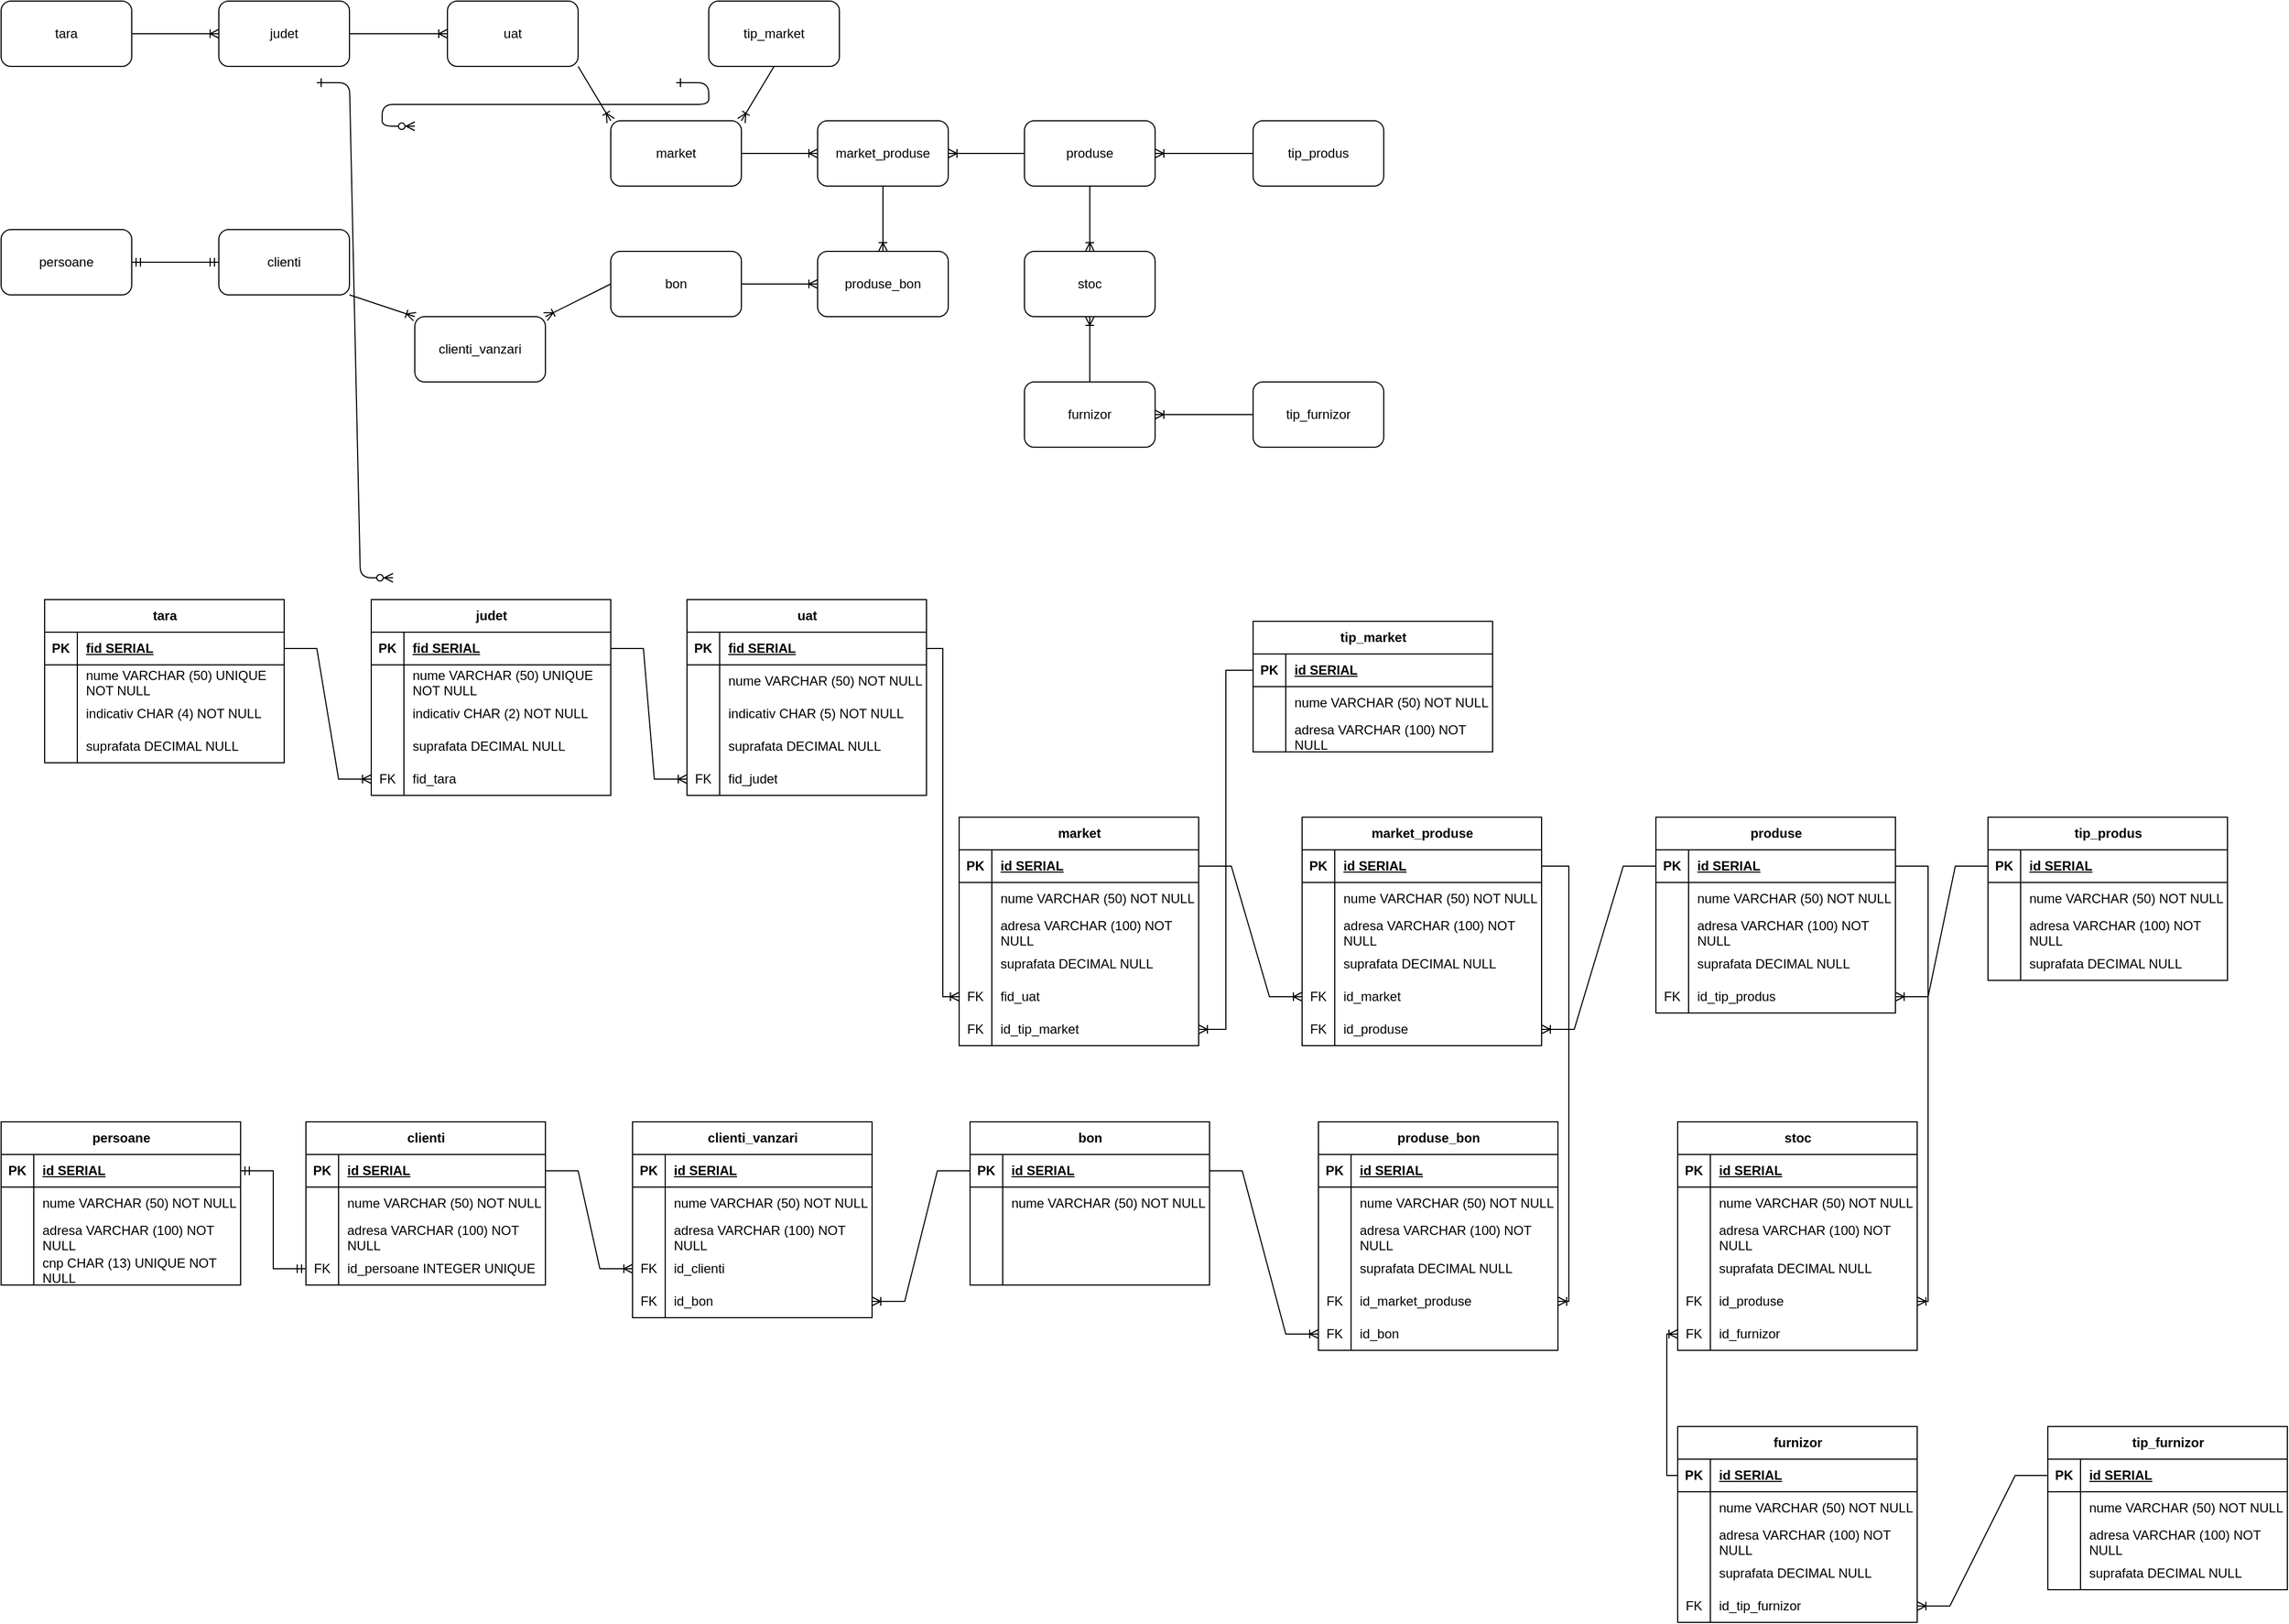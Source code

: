 <mxfile version="24.8.9">
  <diagram id="R2lEEEUBdFMjLlhIrx00" name="Page-1">
    <mxGraphModel dx="1167" dy="628" grid="1" gridSize="10" guides="1" tooltips="1" connect="1" arrows="1" fold="1" page="1" pageScale="1" pageWidth="850" pageHeight="1100" math="0" shadow="0" extFonts="Permanent Marker^https://fonts.googleapis.com/css?family=Permanent+Marker">
      <root>
        <mxCell id="0" />
        <mxCell id="1" parent="0" />
        <mxCell id="C-vyLk0tnHw3VtMMgP7b-1" value="" style="edgeStyle=entityRelationEdgeStyle;endArrow=ERzeroToMany;startArrow=ERone;endFill=1;startFill=0;" parent="1" target="C-vyLk0tnHw3VtMMgP7b-6" edge="1">
          <mxGeometry width="100" height="100" relative="1" as="geometry">
            <mxPoint x="370" y="165" as="sourcePoint" />
            <mxPoint x="440" y="620" as="targetPoint" />
          </mxGeometry>
        </mxCell>
        <mxCell id="C-vyLk0tnHw3VtMMgP7b-12" value="" style="edgeStyle=entityRelationEdgeStyle;endArrow=ERzeroToMany;startArrow=ERone;endFill=1;startFill=0;" parent="1" target="C-vyLk0tnHw3VtMMgP7b-17" edge="1">
          <mxGeometry width="100" height="100" relative="1" as="geometry">
            <mxPoint x="700" y="165" as="sourcePoint" />
            <mxPoint x="460" y="205" as="targetPoint" />
          </mxGeometry>
        </mxCell>
        <mxCell id="zsQhXimN6x96mm3dVLcm-1" value="tara" style="rounded=1;whiteSpace=wrap;html=1;" vertex="1" parent="1">
          <mxGeometry x="80" y="90" width="120" height="60" as="geometry" />
        </mxCell>
        <mxCell id="zsQhXimN6x96mm3dVLcm-2" value="judet" style="rounded=1;whiteSpace=wrap;html=1;" vertex="1" parent="1">
          <mxGeometry x="280" y="90" width="120" height="60" as="geometry" />
        </mxCell>
        <mxCell id="zsQhXimN6x96mm3dVLcm-3" value="uat" style="rounded=1;whiteSpace=wrap;html=1;" vertex="1" parent="1">
          <mxGeometry x="490" y="90" width="120" height="60" as="geometry" />
        </mxCell>
        <mxCell id="zsQhXimN6x96mm3dVLcm-4" value="market" style="rounded=1;whiteSpace=wrap;html=1;" vertex="1" parent="1">
          <mxGeometry x="640" y="200" width="120" height="60" as="geometry" />
        </mxCell>
        <mxCell id="zsQhXimN6x96mm3dVLcm-5" value="tip_market" style="rounded=1;whiteSpace=wrap;html=1;" vertex="1" parent="1">
          <mxGeometry x="730" y="90" width="120" height="60" as="geometry" />
        </mxCell>
        <mxCell id="zsQhXimN6x96mm3dVLcm-6" value="bon" style="rounded=1;whiteSpace=wrap;html=1;" vertex="1" parent="1">
          <mxGeometry x="640" y="320" width="120" height="60" as="geometry" />
        </mxCell>
        <mxCell id="zsQhXimN6x96mm3dVLcm-7" value="clienti" style="rounded=1;whiteSpace=wrap;html=1;" vertex="1" parent="1">
          <mxGeometry x="280" y="300" width="120" height="60" as="geometry" />
        </mxCell>
        <mxCell id="zsQhXimN6x96mm3dVLcm-8" value="persoane" style="rounded=1;whiteSpace=wrap;html=1;" vertex="1" parent="1">
          <mxGeometry x="80" y="300" width="120" height="60" as="geometry" />
        </mxCell>
        <mxCell id="zsQhXimN6x96mm3dVLcm-9" value="stoc" style="rounded=1;whiteSpace=wrap;html=1;" vertex="1" parent="1">
          <mxGeometry x="1020" y="320" width="120" height="60" as="geometry" />
        </mxCell>
        <mxCell id="zsQhXimN6x96mm3dVLcm-10" value="produse" style="rounded=1;whiteSpace=wrap;html=1;" vertex="1" parent="1">
          <mxGeometry x="1020" y="200" width="120" height="60" as="geometry" />
        </mxCell>
        <mxCell id="zsQhXimN6x96mm3dVLcm-11" value="tip_produs" style="rounded=1;whiteSpace=wrap;html=1;" vertex="1" parent="1">
          <mxGeometry x="1230" y="200" width="120" height="60" as="geometry" />
        </mxCell>
        <mxCell id="zsQhXimN6x96mm3dVLcm-12" value="furnizor" style="rounded=1;whiteSpace=wrap;html=1;" vertex="1" parent="1">
          <mxGeometry x="1020" y="440" width="120" height="60" as="geometry" />
        </mxCell>
        <mxCell id="zsQhXimN6x96mm3dVLcm-13" value="tip_furnizor" style="rounded=1;whiteSpace=wrap;html=1;" vertex="1" parent="1">
          <mxGeometry x="1230" y="440" width="120" height="60" as="geometry" />
        </mxCell>
        <mxCell id="zsQhXimN6x96mm3dVLcm-14" value="" style="edgeStyle=entityRelationEdgeStyle;fontSize=12;html=1;endArrow=ERoneToMany;rounded=0;entryX=0;entryY=0.5;entryDx=0;entryDy=0;" edge="1" parent="1" target="zsQhXimN6x96mm3dVLcm-2">
          <mxGeometry width="100" height="100" relative="1" as="geometry">
            <mxPoint x="200" y="120" as="sourcePoint" />
            <mxPoint x="300" y="20" as="targetPoint" />
          </mxGeometry>
        </mxCell>
        <mxCell id="zsQhXimN6x96mm3dVLcm-16" value="" style="edgeStyle=entityRelationEdgeStyle;fontSize=12;html=1;endArrow=ERoneToMany;rounded=0;entryX=0;entryY=0.5;entryDx=0;entryDy=0;" edge="1" parent="1" target="zsQhXimN6x96mm3dVLcm-3">
          <mxGeometry width="100" height="100" relative="1" as="geometry">
            <mxPoint x="400" y="120" as="sourcePoint" />
            <mxPoint x="500" y="20" as="targetPoint" />
          </mxGeometry>
        </mxCell>
        <mxCell id="zsQhXimN6x96mm3dVLcm-17" value="" style="fontSize=12;html=1;endArrow=ERoneToMany;rounded=0;exitX=1;exitY=1;exitDx=0;exitDy=0;entryX=0;entryY=0;entryDx=0;entryDy=0;" edge="1" parent="1" source="zsQhXimN6x96mm3dVLcm-3" target="zsQhXimN6x96mm3dVLcm-4">
          <mxGeometry width="100" height="100" relative="1" as="geometry">
            <mxPoint x="590" y="180" as="sourcePoint" />
            <mxPoint x="690" y="80" as="targetPoint" />
          </mxGeometry>
        </mxCell>
        <mxCell id="zsQhXimN6x96mm3dVLcm-18" value="" style="fontSize=12;html=1;endArrow=ERoneToMany;rounded=0;entryX=1;entryY=0;entryDx=0;entryDy=0;exitX=0.5;exitY=1;exitDx=0;exitDy=0;" edge="1" parent="1" source="zsQhXimN6x96mm3dVLcm-5" target="zsQhXimN6x96mm3dVLcm-4">
          <mxGeometry width="100" height="100" relative="1" as="geometry">
            <mxPoint x="730" y="140" as="sourcePoint" />
            <mxPoint x="840" y="280" as="targetPoint" />
          </mxGeometry>
        </mxCell>
        <mxCell id="zsQhXimN6x96mm3dVLcm-19" value="" style="edgeStyle=entityRelationEdgeStyle;fontSize=12;html=1;endArrow=ERmandOne;startArrow=ERmandOne;rounded=0;entryX=0;entryY=0.5;entryDx=0;entryDy=0;exitX=1;exitY=0.5;exitDx=0;exitDy=0;" edge="1" parent="1" source="zsQhXimN6x96mm3dVLcm-8" target="zsQhXimN6x96mm3dVLcm-7">
          <mxGeometry width="100" height="100" relative="1" as="geometry">
            <mxPoint x="490" y="380" as="sourcePoint" />
            <mxPoint x="590" y="280" as="targetPoint" />
          </mxGeometry>
        </mxCell>
        <mxCell id="zsQhXimN6x96mm3dVLcm-22" value="clienti_vanzari" style="rounded=1;whiteSpace=wrap;html=1;" vertex="1" parent="1">
          <mxGeometry x="460" y="380" width="120" height="60" as="geometry" />
        </mxCell>
        <mxCell id="zsQhXimN6x96mm3dVLcm-23" value="" style="fontSize=12;html=1;endArrow=ERoneToMany;rounded=0;exitX=1;exitY=1;exitDx=0;exitDy=0;entryX=0;entryY=0;entryDx=0;entryDy=0;" edge="1" parent="1" source="zsQhXimN6x96mm3dVLcm-7" target="zsQhXimN6x96mm3dVLcm-22">
          <mxGeometry width="100" height="100" relative="1" as="geometry">
            <mxPoint x="420" y="360" as="sourcePoint" />
            <mxPoint x="520" y="260" as="targetPoint" />
          </mxGeometry>
        </mxCell>
        <mxCell id="zsQhXimN6x96mm3dVLcm-24" value="" style="fontSize=12;html=1;endArrow=ERoneToMany;rounded=0;exitX=0;exitY=0.5;exitDx=0;exitDy=0;entryX=1;entryY=0;entryDx=0;entryDy=0;" edge="1" parent="1" source="zsQhXimN6x96mm3dVLcm-6" target="zsQhXimN6x96mm3dVLcm-22">
          <mxGeometry width="100" height="100" relative="1" as="geometry">
            <mxPoint x="580" y="500" as="sourcePoint" />
            <mxPoint x="680" y="400" as="targetPoint" />
          </mxGeometry>
        </mxCell>
        <mxCell id="zsQhXimN6x96mm3dVLcm-28" value="" style="fontSize=12;html=1;endArrow=ERoneToMany;rounded=0;exitX=0.5;exitY=1;exitDx=0;exitDy=0;entryX=0.5;entryY=0;entryDx=0;entryDy=0;" edge="1" parent="1" source="zsQhXimN6x96mm3dVLcm-10" target="zsQhXimN6x96mm3dVLcm-9">
          <mxGeometry width="100" height="100" relative="1" as="geometry">
            <mxPoint x="1100" y="420" as="sourcePoint" />
            <mxPoint x="1200" y="320" as="targetPoint" />
          </mxGeometry>
        </mxCell>
        <mxCell id="zsQhXimN6x96mm3dVLcm-29" value="" style="fontSize=12;html=1;endArrow=ERoneToMany;rounded=0;exitX=0.5;exitY=0;exitDx=0;exitDy=0;entryX=0.5;entryY=1;entryDx=0;entryDy=0;" edge="1" parent="1" source="zsQhXimN6x96mm3dVLcm-12" target="zsQhXimN6x96mm3dVLcm-9">
          <mxGeometry width="100" height="100" relative="1" as="geometry">
            <mxPoint x="1100" y="420" as="sourcePoint" />
            <mxPoint x="1200" y="320" as="targetPoint" />
          </mxGeometry>
        </mxCell>
        <mxCell id="zsQhXimN6x96mm3dVLcm-30" value="" style="edgeStyle=entityRelationEdgeStyle;fontSize=12;html=1;endArrow=ERoneToMany;rounded=0;entryX=1;entryY=0.5;entryDx=0;entryDy=0;exitX=0;exitY=0.5;exitDx=0;exitDy=0;" edge="1" parent="1" source="zsQhXimN6x96mm3dVLcm-10" target="zsQhXimN6x96mm3dVLcm-34">
          <mxGeometry width="100" height="100" relative="1" as="geometry">
            <mxPoint x="740" y="330" as="sourcePoint" />
            <mxPoint x="840" y="230" as="targetPoint" />
          </mxGeometry>
        </mxCell>
        <mxCell id="zsQhXimN6x96mm3dVLcm-32" value="" style="edgeStyle=entityRelationEdgeStyle;fontSize=12;html=1;endArrow=ERoneToMany;rounded=0;entryX=1;entryY=0.5;entryDx=0;entryDy=0;exitX=0;exitY=0.5;exitDx=0;exitDy=0;" edge="1" parent="1" source="zsQhXimN6x96mm3dVLcm-11" target="zsQhXimN6x96mm3dVLcm-10">
          <mxGeometry width="100" height="100" relative="1" as="geometry">
            <mxPoint x="840" y="440" as="sourcePoint" />
            <mxPoint x="940" y="340" as="targetPoint" />
          </mxGeometry>
        </mxCell>
        <mxCell id="zsQhXimN6x96mm3dVLcm-33" value="" style="edgeStyle=entityRelationEdgeStyle;fontSize=12;html=1;endArrow=ERoneToMany;rounded=0;entryX=1;entryY=0.5;entryDx=0;entryDy=0;exitX=0;exitY=0.5;exitDx=0;exitDy=0;" edge="1" parent="1" source="zsQhXimN6x96mm3dVLcm-13" target="zsQhXimN6x96mm3dVLcm-12">
          <mxGeometry width="100" height="100" relative="1" as="geometry">
            <mxPoint x="840" y="440" as="sourcePoint" />
            <mxPoint x="940" y="340" as="targetPoint" />
          </mxGeometry>
        </mxCell>
        <mxCell id="zsQhXimN6x96mm3dVLcm-34" value="market_produse" style="rounded=1;whiteSpace=wrap;html=1;" vertex="1" parent="1">
          <mxGeometry x="830" y="200" width="120" height="60" as="geometry" />
        </mxCell>
        <mxCell id="zsQhXimN6x96mm3dVLcm-35" value="" style="edgeStyle=entityRelationEdgeStyle;fontSize=12;html=1;endArrow=ERoneToMany;rounded=0;exitX=1;exitY=0.5;exitDx=0;exitDy=0;entryX=0;entryY=0.5;entryDx=0;entryDy=0;" edge="1" parent="1" source="zsQhXimN6x96mm3dVLcm-4" target="zsQhXimN6x96mm3dVLcm-34">
          <mxGeometry width="100" height="100" relative="1" as="geometry">
            <mxPoint x="840" y="440" as="sourcePoint" />
            <mxPoint x="940" y="340" as="targetPoint" />
          </mxGeometry>
        </mxCell>
        <mxCell id="zsQhXimN6x96mm3dVLcm-36" value="produse_bon" style="rounded=1;whiteSpace=wrap;html=1;" vertex="1" parent="1">
          <mxGeometry x="830" y="320" width="120" height="60" as="geometry" />
        </mxCell>
        <mxCell id="zsQhXimN6x96mm3dVLcm-37" value="" style="fontSize=12;html=1;endArrow=ERoneToMany;rounded=0;exitX=0.5;exitY=1;exitDx=0;exitDy=0;entryX=0.5;entryY=0;entryDx=0;entryDy=0;" edge="1" parent="1" source="zsQhXimN6x96mm3dVLcm-34" target="zsQhXimN6x96mm3dVLcm-36">
          <mxGeometry width="100" height="100" relative="1" as="geometry">
            <mxPoint x="840" y="440" as="sourcePoint" />
            <mxPoint x="940" y="340" as="targetPoint" />
          </mxGeometry>
        </mxCell>
        <mxCell id="zsQhXimN6x96mm3dVLcm-38" value="" style="edgeStyle=entityRelationEdgeStyle;fontSize=12;html=1;endArrow=ERoneToMany;rounded=0;exitX=1;exitY=0.5;exitDx=0;exitDy=0;entryX=0;entryY=0.5;entryDx=0;entryDy=0;" edge="1" parent="1" source="zsQhXimN6x96mm3dVLcm-6" target="zsQhXimN6x96mm3dVLcm-36">
          <mxGeometry width="100" height="100" relative="1" as="geometry">
            <mxPoint x="840" y="440" as="sourcePoint" />
            <mxPoint x="940" y="340" as="targetPoint" />
          </mxGeometry>
        </mxCell>
        <mxCell id="zsQhXimN6x96mm3dVLcm-39" value="tara" style="shape=table;startSize=30;container=1;collapsible=1;childLayout=tableLayout;fixedRows=1;rowLines=0;fontStyle=1;align=center;resizeLast=1;html=1;" vertex="1" parent="1">
          <mxGeometry x="120" y="640" width="220" height="150" as="geometry" />
        </mxCell>
        <mxCell id="zsQhXimN6x96mm3dVLcm-40" value="" style="shape=tableRow;horizontal=0;startSize=0;swimlaneHead=0;swimlaneBody=0;fillColor=none;collapsible=0;dropTarget=0;points=[[0,0.5],[1,0.5]];portConstraint=eastwest;top=0;left=0;right=0;bottom=1;" vertex="1" parent="zsQhXimN6x96mm3dVLcm-39">
          <mxGeometry y="30" width="220" height="30" as="geometry" />
        </mxCell>
        <mxCell id="zsQhXimN6x96mm3dVLcm-41" value="PK" style="shape=partialRectangle;connectable=0;fillColor=none;top=0;left=0;bottom=0;right=0;fontStyle=1;overflow=hidden;whiteSpace=wrap;html=1;" vertex="1" parent="zsQhXimN6x96mm3dVLcm-40">
          <mxGeometry width="30" height="30" as="geometry">
            <mxRectangle width="30" height="30" as="alternateBounds" />
          </mxGeometry>
        </mxCell>
        <mxCell id="zsQhXimN6x96mm3dVLcm-42" value="fid SERIAL" style="shape=partialRectangle;connectable=0;fillColor=none;top=0;left=0;bottom=0;right=0;align=left;spacingLeft=6;fontStyle=5;overflow=hidden;whiteSpace=wrap;html=1;" vertex="1" parent="zsQhXimN6x96mm3dVLcm-40">
          <mxGeometry x="30" width="190" height="30" as="geometry">
            <mxRectangle width="190" height="30" as="alternateBounds" />
          </mxGeometry>
        </mxCell>
        <mxCell id="zsQhXimN6x96mm3dVLcm-43" value="" style="shape=tableRow;horizontal=0;startSize=0;swimlaneHead=0;swimlaneBody=0;fillColor=none;collapsible=0;dropTarget=0;points=[[0,0.5],[1,0.5]];portConstraint=eastwest;top=0;left=0;right=0;bottom=0;" vertex="1" parent="zsQhXimN6x96mm3dVLcm-39">
          <mxGeometry y="60" width="220" height="30" as="geometry" />
        </mxCell>
        <mxCell id="zsQhXimN6x96mm3dVLcm-44" value="" style="shape=partialRectangle;connectable=0;fillColor=none;top=0;left=0;bottom=0;right=0;editable=1;overflow=hidden;whiteSpace=wrap;html=1;" vertex="1" parent="zsQhXimN6x96mm3dVLcm-43">
          <mxGeometry width="30" height="30" as="geometry">
            <mxRectangle width="30" height="30" as="alternateBounds" />
          </mxGeometry>
        </mxCell>
        <mxCell id="zsQhXimN6x96mm3dVLcm-45" value="nume VARCHAR (50) UNIQUE NOT NULL" style="shape=partialRectangle;connectable=0;fillColor=none;top=0;left=0;bottom=0;right=0;align=left;spacingLeft=6;overflow=hidden;whiteSpace=wrap;html=1;" vertex="1" parent="zsQhXimN6x96mm3dVLcm-43">
          <mxGeometry x="30" width="190" height="30" as="geometry">
            <mxRectangle width="190" height="30" as="alternateBounds" />
          </mxGeometry>
        </mxCell>
        <mxCell id="zsQhXimN6x96mm3dVLcm-46" value="" style="shape=tableRow;horizontal=0;startSize=0;swimlaneHead=0;swimlaneBody=0;fillColor=none;collapsible=0;dropTarget=0;points=[[0,0.5],[1,0.5]];portConstraint=eastwest;top=0;left=0;right=0;bottom=0;" vertex="1" parent="zsQhXimN6x96mm3dVLcm-39">
          <mxGeometry y="90" width="220" height="30" as="geometry" />
        </mxCell>
        <mxCell id="zsQhXimN6x96mm3dVLcm-47" value="" style="shape=partialRectangle;connectable=0;fillColor=none;top=0;left=0;bottom=0;right=0;editable=1;overflow=hidden;whiteSpace=wrap;html=1;" vertex="1" parent="zsQhXimN6x96mm3dVLcm-46">
          <mxGeometry width="30" height="30" as="geometry">
            <mxRectangle width="30" height="30" as="alternateBounds" />
          </mxGeometry>
        </mxCell>
        <mxCell id="zsQhXimN6x96mm3dVLcm-48" value="indicativ CHAR (4) NOT NULL" style="shape=partialRectangle;connectable=0;fillColor=none;top=0;left=0;bottom=0;right=0;align=left;spacingLeft=6;overflow=hidden;whiteSpace=wrap;html=1;" vertex="1" parent="zsQhXimN6x96mm3dVLcm-46">
          <mxGeometry x="30" width="190" height="30" as="geometry">
            <mxRectangle width="190" height="30" as="alternateBounds" />
          </mxGeometry>
        </mxCell>
        <mxCell id="zsQhXimN6x96mm3dVLcm-49" value="" style="shape=tableRow;horizontal=0;startSize=0;swimlaneHead=0;swimlaneBody=0;fillColor=none;collapsible=0;dropTarget=0;points=[[0,0.5],[1,0.5]];portConstraint=eastwest;top=0;left=0;right=0;bottom=0;" vertex="1" parent="zsQhXimN6x96mm3dVLcm-39">
          <mxGeometry y="120" width="220" height="30" as="geometry" />
        </mxCell>
        <mxCell id="zsQhXimN6x96mm3dVLcm-50" value="" style="shape=partialRectangle;connectable=0;fillColor=none;top=0;left=0;bottom=0;right=0;editable=1;overflow=hidden;whiteSpace=wrap;html=1;" vertex="1" parent="zsQhXimN6x96mm3dVLcm-49">
          <mxGeometry width="30" height="30" as="geometry">
            <mxRectangle width="30" height="30" as="alternateBounds" />
          </mxGeometry>
        </mxCell>
        <mxCell id="zsQhXimN6x96mm3dVLcm-51" value="suprafata DECIMAL NULL" style="shape=partialRectangle;connectable=0;fillColor=none;top=0;left=0;bottom=0;right=0;align=left;spacingLeft=6;overflow=hidden;whiteSpace=wrap;html=1;" vertex="1" parent="zsQhXimN6x96mm3dVLcm-49">
          <mxGeometry x="30" width="190" height="30" as="geometry">
            <mxRectangle width="190" height="30" as="alternateBounds" />
          </mxGeometry>
        </mxCell>
        <mxCell id="zsQhXimN6x96mm3dVLcm-65" value="judet" style="shape=table;startSize=30;container=1;collapsible=1;childLayout=tableLayout;fixedRows=1;rowLines=0;fontStyle=1;align=center;resizeLast=1;html=1;" vertex="1" parent="1">
          <mxGeometry x="420" y="640" width="220" height="180.0" as="geometry" />
        </mxCell>
        <mxCell id="zsQhXimN6x96mm3dVLcm-66" value="" style="shape=tableRow;horizontal=0;startSize=0;swimlaneHead=0;swimlaneBody=0;fillColor=none;collapsible=0;dropTarget=0;points=[[0,0.5],[1,0.5]];portConstraint=eastwest;top=0;left=0;right=0;bottom=1;" vertex="1" parent="zsQhXimN6x96mm3dVLcm-65">
          <mxGeometry y="30" width="220" height="30" as="geometry" />
        </mxCell>
        <mxCell id="zsQhXimN6x96mm3dVLcm-67" value="PK" style="shape=partialRectangle;connectable=0;fillColor=none;top=0;left=0;bottom=0;right=0;fontStyle=1;overflow=hidden;whiteSpace=wrap;html=1;" vertex="1" parent="zsQhXimN6x96mm3dVLcm-66">
          <mxGeometry width="30" height="30" as="geometry">
            <mxRectangle width="30" height="30" as="alternateBounds" />
          </mxGeometry>
        </mxCell>
        <mxCell id="zsQhXimN6x96mm3dVLcm-68" value="fid SERIAL" style="shape=partialRectangle;connectable=0;fillColor=none;top=0;left=0;bottom=0;right=0;align=left;spacingLeft=6;fontStyle=5;overflow=hidden;whiteSpace=wrap;html=1;" vertex="1" parent="zsQhXimN6x96mm3dVLcm-66">
          <mxGeometry x="30" width="190" height="30" as="geometry">
            <mxRectangle width="190" height="30" as="alternateBounds" />
          </mxGeometry>
        </mxCell>
        <mxCell id="zsQhXimN6x96mm3dVLcm-69" value="" style="shape=tableRow;horizontal=0;startSize=0;swimlaneHead=0;swimlaneBody=0;fillColor=none;collapsible=0;dropTarget=0;points=[[0,0.5],[1,0.5]];portConstraint=eastwest;top=0;left=0;right=0;bottom=0;" vertex="1" parent="zsQhXimN6x96mm3dVLcm-65">
          <mxGeometry y="60" width="220" height="30" as="geometry" />
        </mxCell>
        <mxCell id="zsQhXimN6x96mm3dVLcm-70" value="" style="shape=partialRectangle;connectable=0;fillColor=none;top=0;left=0;bottom=0;right=0;editable=1;overflow=hidden;whiteSpace=wrap;html=1;" vertex="1" parent="zsQhXimN6x96mm3dVLcm-69">
          <mxGeometry width="30" height="30" as="geometry">
            <mxRectangle width="30" height="30" as="alternateBounds" />
          </mxGeometry>
        </mxCell>
        <mxCell id="zsQhXimN6x96mm3dVLcm-71" value="nume VARCHAR (50) UNIQUE NOT NULL" style="shape=partialRectangle;connectable=0;fillColor=none;top=0;left=0;bottom=0;right=0;align=left;spacingLeft=6;overflow=hidden;whiteSpace=wrap;html=1;" vertex="1" parent="zsQhXimN6x96mm3dVLcm-69">
          <mxGeometry x="30" width="190" height="30" as="geometry">
            <mxRectangle width="190" height="30" as="alternateBounds" />
          </mxGeometry>
        </mxCell>
        <mxCell id="zsQhXimN6x96mm3dVLcm-72" value="" style="shape=tableRow;horizontal=0;startSize=0;swimlaneHead=0;swimlaneBody=0;fillColor=none;collapsible=0;dropTarget=0;points=[[0,0.5],[1,0.5]];portConstraint=eastwest;top=0;left=0;right=0;bottom=0;" vertex="1" parent="zsQhXimN6x96mm3dVLcm-65">
          <mxGeometry y="90" width="220" height="30" as="geometry" />
        </mxCell>
        <mxCell id="zsQhXimN6x96mm3dVLcm-73" value="" style="shape=partialRectangle;connectable=0;fillColor=none;top=0;left=0;bottom=0;right=0;editable=1;overflow=hidden;whiteSpace=wrap;html=1;" vertex="1" parent="zsQhXimN6x96mm3dVLcm-72">
          <mxGeometry width="30" height="30" as="geometry">
            <mxRectangle width="30" height="30" as="alternateBounds" />
          </mxGeometry>
        </mxCell>
        <mxCell id="zsQhXimN6x96mm3dVLcm-74" value="indicativ CHAR (2) NOT NULL" style="shape=partialRectangle;connectable=0;fillColor=none;top=0;left=0;bottom=0;right=0;align=left;spacingLeft=6;overflow=hidden;whiteSpace=wrap;html=1;" vertex="1" parent="zsQhXimN6x96mm3dVLcm-72">
          <mxGeometry x="30" width="190" height="30" as="geometry">
            <mxRectangle width="190" height="30" as="alternateBounds" />
          </mxGeometry>
        </mxCell>
        <mxCell id="zsQhXimN6x96mm3dVLcm-75" value="" style="shape=tableRow;horizontal=0;startSize=0;swimlaneHead=0;swimlaneBody=0;fillColor=none;collapsible=0;dropTarget=0;points=[[0,0.5],[1,0.5]];portConstraint=eastwest;top=0;left=0;right=0;bottom=0;" vertex="1" parent="zsQhXimN6x96mm3dVLcm-65">
          <mxGeometry y="120" width="220" height="30" as="geometry" />
        </mxCell>
        <mxCell id="zsQhXimN6x96mm3dVLcm-76" value="" style="shape=partialRectangle;connectable=0;fillColor=none;top=0;left=0;bottom=0;right=0;editable=1;overflow=hidden;whiteSpace=wrap;html=1;" vertex="1" parent="zsQhXimN6x96mm3dVLcm-75">
          <mxGeometry width="30" height="30" as="geometry">
            <mxRectangle width="30" height="30" as="alternateBounds" />
          </mxGeometry>
        </mxCell>
        <mxCell id="zsQhXimN6x96mm3dVLcm-77" value="suprafata DECIMAL NULL" style="shape=partialRectangle;connectable=0;fillColor=none;top=0;left=0;bottom=0;right=0;align=left;spacingLeft=6;overflow=hidden;whiteSpace=wrap;html=1;" vertex="1" parent="zsQhXimN6x96mm3dVLcm-75">
          <mxGeometry x="30" width="190" height="30" as="geometry">
            <mxRectangle width="190" height="30" as="alternateBounds" />
          </mxGeometry>
        </mxCell>
        <mxCell id="zsQhXimN6x96mm3dVLcm-81" value="" style="shape=tableRow;horizontal=0;startSize=0;swimlaneHead=0;swimlaneBody=0;fillColor=none;collapsible=0;dropTarget=0;points=[[0,0.5],[1,0.5]];portConstraint=eastwest;top=0;left=0;right=0;bottom=0;" vertex="1" parent="zsQhXimN6x96mm3dVLcm-65">
          <mxGeometry y="150" width="220" height="30" as="geometry" />
        </mxCell>
        <mxCell id="zsQhXimN6x96mm3dVLcm-82" value="FK" style="shape=partialRectangle;connectable=0;fillColor=none;top=0;left=0;bottom=0;right=0;editable=1;overflow=hidden;whiteSpace=wrap;html=1;" vertex="1" parent="zsQhXimN6x96mm3dVLcm-81">
          <mxGeometry width="30" height="30" as="geometry">
            <mxRectangle width="30" height="30" as="alternateBounds" />
          </mxGeometry>
        </mxCell>
        <mxCell id="zsQhXimN6x96mm3dVLcm-83" value="fid_tara" style="shape=partialRectangle;connectable=0;fillColor=none;top=0;left=0;bottom=0;right=0;align=left;spacingLeft=6;overflow=hidden;whiteSpace=wrap;html=1;" vertex="1" parent="zsQhXimN6x96mm3dVLcm-81">
          <mxGeometry x="30" width="190" height="30" as="geometry">
            <mxRectangle width="190" height="30" as="alternateBounds" />
          </mxGeometry>
        </mxCell>
        <mxCell id="zsQhXimN6x96mm3dVLcm-78" value="" style="edgeStyle=entityRelationEdgeStyle;fontSize=12;html=1;endArrow=ERoneToMany;rounded=0;exitX=1;exitY=0.5;exitDx=0;exitDy=0;entryX=0;entryY=0.5;entryDx=0;entryDy=0;" edge="1" parent="1" source="zsQhXimN6x96mm3dVLcm-40" target="zsQhXimN6x96mm3dVLcm-81">
          <mxGeometry width="100" height="100" relative="1" as="geometry">
            <mxPoint x="670" y="810" as="sourcePoint" />
            <mxPoint x="420" y="810" as="targetPoint" />
          </mxGeometry>
        </mxCell>
        <mxCell id="zsQhXimN6x96mm3dVLcm-84" value="uat" style="shape=table;startSize=30;container=1;collapsible=1;childLayout=tableLayout;fixedRows=1;rowLines=0;fontStyle=1;align=center;resizeLast=1;html=1;" vertex="1" parent="1">
          <mxGeometry x="710" y="640" width="220" height="180" as="geometry" />
        </mxCell>
        <mxCell id="zsQhXimN6x96mm3dVLcm-85" value="" style="shape=tableRow;horizontal=0;startSize=0;swimlaneHead=0;swimlaneBody=0;fillColor=none;collapsible=0;dropTarget=0;points=[[0,0.5],[1,0.5]];portConstraint=eastwest;top=0;left=0;right=0;bottom=1;" vertex="1" parent="zsQhXimN6x96mm3dVLcm-84">
          <mxGeometry y="30" width="220" height="30" as="geometry" />
        </mxCell>
        <mxCell id="zsQhXimN6x96mm3dVLcm-86" value="PK" style="shape=partialRectangle;connectable=0;fillColor=none;top=0;left=0;bottom=0;right=0;fontStyle=1;overflow=hidden;whiteSpace=wrap;html=1;" vertex="1" parent="zsQhXimN6x96mm3dVLcm-85">
          <mxGeometry width="30" height="30" as="geometry">
            <mxRectangle width="30" height="30" as="alternateBounds" />
          </mxGeometry>
        </mxCell>
        <mxCell id="zsQhXimN6x96mm3dVLcm-87" value="fid SERIAL" style="shape=partialRectangle;connectable=0;fillColor=none;top=0;left=0;bottom=0;right=0;align=left;spacingLeft=6;fontStyle=5;overflow=hidden;whiteSpace=wrap;html=1;" vertex="1" parent="zsQhXimN6x96mm3dVLcm-85">
          <mxGeometry x="30" width="190" height="30" as="geometry">
            <mxRectangle width="190" height="30" as="alternateBounds" />
          </mxGeometry>
        </mxCell>
        <mxCell id="zsQhXimN6x96mm3dVLcm-88" value="" style="shape=tableRow;horizontal=0;startSize=0;swimlaneHead=0;swimlaneBody=0;fillColor=none;collapsible=0;dropTarget=0;points=[[0,0.5],[1,0.5]];portConstraint=eastwest;top=0;left=0;right=0;bottom=0;" vertex="1" parent="zsQhXimN6x96mm3dVLcm-84">
          <mxGeometry y="60" width="220" height="30" as="geometry" />
        </mxCell>
        <mxCell id="zsQhXimN6x96mm3dVLcm-89" value="" style="shape=partialRectangle;connectable=0;fillColor=none;top=0;left=0;bottom=0;right=0;editable=1;overflow=hidden;whiteSpace=wrap;html=1;" vertex="1" parent="zsQhXimN6x96mm3dVLcm-88">
          <mxGeometry width="30" height="30" as="geometry">
            <mxRectangle width="30" height="30" as="alternateBounds" />
          </mxGeometry>
        </mxCell>
        <mxCell id="zsQhXimN6x96mm3dVLcm-90" value="nume VARCHAR (50) NOT NULL" style="shape=partialRectangle;connectable=0;fillColor=none;top=0;left=0;bottom=0;right=0;align=left;spacingLeft=6;overflow=hidden;whiteSpace=wrap;html=1;" vertex="1" parent="zsQhXimN6x96mm3dVLcm-88">
          <mxGeometry x="30" width="190" height="30" as="geometry">
            <mxRectangle width="190" height="30" as="alternateBounds" />
          </mxGeometry>
        </mxCell>
        <mxCell id="zsQhXimN6x96mm3dVLcm-91" value="" style="shape=tableRow;horizontal=0;startSize=0;swimlaneHead=0;swimlaneBody=0;fillColor=none;collapsible=0;dropTarget=0;points=[[0,0.5],[1,0.5]];portConstraint=eastwest;top=0;left=0;right=0;bottom=0;" vertex="1" parent="zsQhXimN6x96mm3dVLcm-84">
          <mxGeometry y="90" width="220" height="30" as="geometry" />
        </mxCell>
        <mxCell id="zsQhXimN6x96mm3dVLcm-92" value="" style="shape=partialRectangle;connectable=0;fillColor=none;top=0;left=0;bottom=0;right=0;editable=1;overflow=hidden;whiteSpace=wrap;html=1;" vertex="1" parent="zsQhXimN6x96mm3dVLcm-91">
          <mxGeometry width="30" height="30" as="geometry">
            <mxRectangle width="30" height="30" as="alternateBounds" />
          </mxGeometry>
        </mxCell>
        <mxCell id="zsQhXimN6x96mm3dVLcm-93" value="indicativ CHAR (5) NOT NULL" style="shape=partialRectangle;connectable=0;fillColor=none;top=0;left=0;bottom=0;right=0;align=left;spacingLeft=6;overflow=hidden;whiteSpace=wrap;html=1;" vertex="1" parent="zsQhXimN6x96mm3dVLcm-91">
          <mxGeometry x="30" width="190" height="30" as="geometry">
            <mxRectangle width="190" height="30" as="alternateBounds" />
          </mxGeometry>
        </mxCell>
        <mxCell id="zsQhXimN6x96mm3dVLcm-94" value="" style="shape=tableRow;horizontal=0;startSize=0;swimlaneHead=0;swimlaneBody=0;fillColor=none;collapsible=0;dropTarget=0;points=[[0,0.5],[1,0.5]];portConstraint=eastwest;top=0;left=0;right=0;bottom=0;" vertex="1" parent="zsQhXimN6x96mm3dVLcm-84">
          <mxGeometry y="120" width="220" height="30" as="geometry" />
        </mxCell>
        <mxCell id="zsQhXimN6x96mm3dVLcm-95" value="" style="shape=partialRectangle;connectable=0;fillColor=none;top=0;left=0;bottom=0;right=0;editable=1;overflow=hidden;whiteSpace=wrap;html=1;" vertex="1" parent="zsQhXimN6x96mm3dVLcm-94">
          <mxGeometry width="30" height="30" as="geometry">
            <mxRectangle width="30" height="30" as="alternateBounds" />
          </mxGeometry>
        </mxCell>
        <mxCell id="zsQhXimN6x96mm3dVLcm-96" value="suprafata DECIMAL NULL" style="shape=partialRectangle;connectable=0;fillColor=none;top=0;left=0;bottom=0;right=0;align=left;spacingLeft=6;overflow=hidden;whiteSpace=wrap;html=1;" vertex="1" parent="zsQhXimN6x96mm3dVLcm-94">
          <mxGeometry x="30" width="190" height="30" as="geometry">
            <mxRectangle width="190" height="30" as="alternateBounds" />
          </mxGeometry>
        </mxCell>
        <mxCell id="zsQhXimN6x96mm3dVLcm-97" value="" style="shape=tableRow;horizontal=0;startSize=0;swimlaneHead=0;swimlaneBody=0;fillColor=none;collapsible=0;dropTarget=0;points=[[0,0.5],[1,0.5]];portConstraint=eastwest;top=0;left=0;right=0;bottom=0;" vertex="1" parent="zsQhXimN6x96mm3dVLcm-84">
          <mxGeometry y="150" width="220" height="30" as="geometry" />
        </mxCell>
        <mxCell id="zsQhXimN6x96mm3dVLcm-98" value="FK" style="shape=partialRectangle;connectable=0;fillColor=none;top=0;left=0;bottom=0;right=0;editable=1;overflow=hidden;whiteSpace=wrap;html=1;" vertex="1" parent="zsQhXimN6x96mm3dVLcm-97">
          <mxGeometry width="30" height="30" as="geometry">
            <mxRectangle width="30" height="30" as="alternateBounds" />
          </mxGeometry>
        </mxCell>
        <mxCell id="zsQhXimN6x96mm3dVLcm-99" value="fid_judet" style="shape=partialRectangle;connectable=0;fillColor=none;top=0;left=0;bottom=0;right=0;align=left;spacingLeft=6;overflow=hidden;whiteSpace=wrap;html=1;" vertex="1" parent="zsQhXimN6x96mm3dVLcm-97">
          <mxGeometry x="30" width="190" height="30" as="geometry">
            <mxRectangle width="190" height="30" as="alternateBounds" />
          </mxGeometry>
        </mxCell>
        <mxCell id="zsQhXimN6x96mm3dVLcm-100" value="" style="edgeStyle=entityRelationEdgeStyle;fontSize=12;html=1;endArrow=ERoneToMany;rounded=0;exitX=1;exitY=0.5;exitDx=0;exitDy=0;entryX=0;entryY=0.5;entryDx=0;entryDy=0;" edge="1" parent="1" source="zsQhXimN6x96mm3dVLcm-66" target="zsQhXimN6x96mm3dVLcm-97">
          <mxGeometry width="100" height="100" relative="1" as="geometry">
            <mxPoint x="670" y="680" as="sourcePoint" />
            <mxPoint x="770" y="580" as="targetPoint" />
          </mxGeometry>
        </mxCell>
        <mxCell id="zsQhXimN6x96mm3dVLcm-101" value="market" style="shape=table;startSize=30;container=1;collapsible=1;childLayout=tableLayout;fixedRows=1;rowLines=0;fontStyle=1;align=center;resizeLast=1;html=1;" vertex="1" parent="1">
          <mxGeometry x="960" y="840" width="220" height="210" as="geometry" />
        </mxCell>
        <mxCell id="zsQhXimN6x96mm3dVLcm-102" value="" style="shape=tableRow;horizontal=0;startSize=0;swimlaneHead=0;swimlaneBody=0;fillColor=none;collapsible=0;dropTarget=0;points=[[0,0.5],[1,0.5]];portConstraint=eastwest;top=0;left=0;right=0;bottom=1;" vertex="1" parent="zsQhXimN6x96mm3dVLcm-101">
          <mxGeometry y="30" width="220" height="30" as="geometry" />
        </mxCell>
        <mxCell id="zsQhXimN6x96mm3dVLcm-103" value="PK" style="shape=partialRectangle;connectable=0;fillColor=none;top=0;left=0;bottom=0;right=0;fontStyle=1;overflow=hidden;whiteSpace=wrap;html=1;" vertex="1" parent="zsQhXimN6x96mm3dVLcm-102">
          <mxGeometry width="30" height="30" as="geometry">
            <mxRectangle width="30" height="30" as="alternateBounds" />
          </mxGeometry>
        </mxCell>
        <mxCell id="zsQhXimN6x96mm3dVLcm-104" value="id SERIAL" style="shape=partialRectangle;connectable=0;fillColor=none;top=0;left=0;bottom=0;right=0;align=left;spacingLeft=6;fontStyle=5;overflow=hidden;whiteSpace=wrap;html=1;" vertex="1" parent="zsQhXimN6x96mm3dVLcm-102">
          <mxGeometry x="30" width="190" height="30" as="geometry">
            <mxRectangle width="190" height="30" as="alternateBounds" />
          </mxGeometry>
        </mxCell>
        <mxCell id="zsQhXimN6x96mm3dVLcm-105" value="" style="shape=tableRow;horizontal=0;startSize=0;swimlaneHead=0;swimlaneBody=0;fillColor=none;collapsible=0;dropTarget=0;points=[[0,0.5],[1,0.5]];portConstraint=eastwest;top=0;left=0;right=0;bottom=0;" vertex="1" parent="zsQhXimN6x96mm3dVLcm-101">
          <mxGeometry y="60" width="220" height="30" as="geometry" />
        </mxCell>
        <mxCell id="zsQhXimN6x96mm3dVLcm-106" value="" style="shape=partialRectangle;connectable=0;fillColor=none;top=0;left=0;bottom=0;right=0;editable=1;overflow=hidden;whiteSpace=wrap;html=1;" vertex="1" parent="zsQhXimN6x96mm3dVLcm-105">
          <mxGeometry width="30" height="30" as="geometry">
            <mxRectangle width="30" height="30" as="alternateBounds" />
          </mxGeometry>
        </mxCell>
        <mxCell id="zsQhXimN6x96mm3dVLcm-107" value="nume VARCHAR (50) NOT NULL" style="shape=partialRectangle;connectable=0;fillColor=none;top=0;left=0;bottom=0;right=0;align=left;spacingLeft=6;overflow=hidden;whiteSpace=wrap;html=1;" vertex="1" parent="zsQhXimN6x96mm3dVLcm-105">
          <mxGeometry x="30" width="190" height="30" as="geometry">
            <mxRectangle width="190" height="30" as="alternateBounds" />
          </mxGeometry>
        </mxCell>
        <mxCell id="zsQhXimN6x96mm3dVLcm-108" value="" style="shape=tableRow;horizontal=0;startSize=0;swimlaneHead=0;swimlaneBody=0;fillColor=none;collapsible=0;dropTarget=0;points=[[0,0.5],[1,0.5]];portConstraint=eastwest;top=0;left=0;right=0;bottom=0;" vertex="1" parent="zsQhXimN6x96mm3dVLcm-101">
          <mxGeometry y="90" width="220" height="30" as="geometry" />
        </mxCell>
        <mxCell id="zsQhXimN6x96mm3dVLcm-109" value="" style="shape=partialRectangle;connectable=0;fillColor=none;top=0;left=0;bottom=0;right=0;editable=1;overflow=hidden;whiteSpace=wrap;html=1;" vertex="1" parent="zsQhXimN6x96mm3dVLcm-108">
          <mxGeometry width="30" height="30" as="geometry">
            <mxRectangle width="30" height="30" as="alternateBounds" />
          </mxGeometry>
        </mxCell>
        <mxCell id="zsQhXimN6x96mm3dVLcm-110" value="adresa VARCHAR (100) NOT NULL" style="shape=partialRectangle;connectable=0;fillColor=none;top=0;left=0;bottom=0;right=0;align=left;spacingLeft=6;overflow=hidden;whiteSpace=wrap;html=1;" vertex="1" parent="zsQhXimN6x96mm3dVLcm-108">
          <mxGeometry x="30" width="190" height="30" as="geometry">
            <mxRectangle width="190" height="30" as="alternateBounds" />
          </mxGeometry>
        </mxCell>
        <mxCell id="zsQhXimN6x96mm3dVLcm-114" value="" style="shape=tableRow;horizontal=0;startSize=0;swimlaneHead=0;swimlaneBody=0;fillColor=none;collapsible=0;dropTarget=0;points=[[0,0.5],[1,0.5]];portConstraint=eastwest;top=0;left=0;right=0;bottom=0;" vertex="1" parent="zsQhXimN6x96mm3dVLcm-101">
          <mxGeometry y="120" width="220" height="30" as="geometry" />
        </mxCell>
        <mxCell id="zsQhXimN6x96mm3dVLcm-115" value="" style="shape=partialRectangle;connectable=0;fillColor=none;top=0;left=0;bottom=0;right=0;editable=1;overflow=hidden;whiteSpace=wrap;html=1;" vertex="1" parent="zsQhXimN6x96mm3dVLcm-114">
          <mxGeometry width="30" height="30" as="geometry">
            <mxRectangle width="30" height="30" as="alternateBounds" />
          </mxGeometry>
        </mxCell>
        <mxCell id="zsQhXimN6x96mm3dVLcm-116" value="suprafata DECIMAL NULL" style="shape=partialRectangle;connectable=0;fillColor=none;top=0;left=0;bottom=0;right=0;align=left;spacingLeft=6;overflow=hidden;whiteSpace=wrap;html=1;" vertex="1" parent="zsQhXimN6x96mm3dVLcm-114">
          <mxGeometry x="30" width="190" height="30" as="geometry">
            <mxRectangle width="190" height="30" as="alternateBounds" />
          </mxGeometry>
        </mxCell>
        <mxCell id="zsQhXimN6x96mm3dVLcm-135" value="" style="shape=tableRow;horizontal=0;startSize=0;swimlaneHead=0;swimlaneBody=0;fillColor=none;collapsible=0;dropTarget=0;points=[[0,0.5],[1,0.5]];portConstraint=eastwest;top=0;left=0;right=0;bottom=0;" vertex="1" parent="zsQhXimN6x96mm3dVLcm-101">
          <mxGeometry y="150" width="220" height="30" as="geometry" />
        </mxCell>
        <mxCell id="zsQhXimN6x96mm3dVLcm-136" value="FK" style="shape=partialRectangle;connectable=0;fillColor=none;top=0;left=0;bottom=0;right=0;editable=1;overflow=hidden;whiteSpace=wrap;html=1;" vertex="1" parent="zsQhXimN6x96mm3dVLcm-135">
          <mxGeometry width="30" height="30" as="geometry">
            <mxRectangle width="30" height="30" as="alternateBounds" />
          </mxGeometry>
        </mxCell>
        <mxCell id="zsQhXimN6x96mm3dVLcm-137" value="fid_uat" style="shape=partialRectangle;connectable=0;fillColor=none;top=0;left=0;bottom=0;right=0;align=left;spacingLeft=6;overflow=hidden;whiteSpace=wrap;html=1;" vertex="1" parent="zsQhXimN6x96mm3dVLcm-135">
          <mxGeometry x="30" width="190" height="30" as="geometry">
            <mxRectangle width="190" height="30" as="alternateBounds" />
          </mxGeometry>
        </mxCell>
        <mxCell id="zsQhXimN6x96mm3dVLcm-138" value="" style="shape=tableRow;horizontal=0;startSize=0;swimlaneHead=0;swimlaneBody=0;fillColor=none;collapsible=0;dropTarget=0;points=[[0,0.5],[1,0.5]];portConstraint=eastwest;top=0;left=0;right=0;bottom=0;" vertex="1" parent="zsQhXimN6x96mm3dVLcm-101">
          <mxGeometry y="180" width="220" height="30" as="geometry" />
        </mxCell>
        <mxCell id="zsQhXimN6x96mm3dVLcm-139" value="FK" style="shape=partialRectangle;connectable=0;fillColor=none;top=0;left=0;bottom=0;right=0;editable=1;overflow=hidden;whiteSpace=wrap;html=1;" vertex="1" parent="zsQhXimN6x96mm3dVLcm-138">
          <mxGeometry width="30" height="30" as="geometry">
            <mxRectangle width="30" height="30" as="alternateBounds" />
          </mxGeometry>
        </mxCell>
        <mxCell id="zsQhXimN6x96mm3dVLcm-140" value="id_tip_market" style="shape=partialRectangle;connectable=0;fillColor=none;top=0;left=0;bottom=0;right=0;align=left;spacingLeft=6;overflow=hidden;whiteSpace=wrap;html=1;" vertex="1" parent="zsQhXimN6x96mm3dVLcm-138">
          <mxGeometry x="30" width="190" height="30" as="geometry">
            <mxRectangle width="190" height="30" as="alternateBounds" />
          </mxGeometry>
        </mxCell>
        <mxCell id="zsQhXimN6x96mm3dVLcm-117" value="" style="fontSize=12;html=1;endArrow=ERoneToMany;rounded=0;exitX=1;exitY=0.5;exitDx=0;exitDy=0;entryX=0;entryY=0.5;entryDx=0;entryDy=0;edgeStyle=orthogonalEdgeStyle;" edge="1" parent="1" source="zsQhXimN6x96mm3dVLcm-85" target="zsQhXimN6x96mm3dVLcm-135">
          <mxGeometry width="100" height="100" relative="1" as="geometry">
            <mxPoint x="980" y="830" as="sourcePoint" />
            <mxPoint x="1080" y="730" as="targetPoint" />
          </mxGeometry>
        </mxCell>
        <mxCell id="zsQhXimN6x96mm3dVLcm-118" value="tip_market" style="shape=table;startSize=30;container=1;collapsible=1;childLayout=tableLayout;fixedRows=1;rowLines=0;fontStyle=1;align=center;resizeLast=1;html=1;" vertex="1" parent="1">
          <mxGeometry x="1230" y="660" width="220" height="120" as="geometry" />
        </mxCell>
        <mxCell id="zsQhXimN6x96mm3dVLcm-119" value="" style="shape=tableRow;horizontal=0;startSize=0;swimlaneHead=0;swimlaneBody=0;fillColor=none;collapsible=0;dropTarget=0;points=[[0,0.5],[1,0.5]];portConstraint=eastwest;top=0;left=0;right=0;bottom=1;" vertex="1" parent="zsQhXimN6x96mm3dVLcm-118">
          <mxGeometry y="30" width="220" height="30" as="geometry" />
        </mxCell>
        <mxCell id="zsQhXimN6x96mm3dVLcm-120" value="PK" style="shape=partialRectangle;connectable=0;fillColor=none;top=0;left=0;bottom=0;right=0;fontStyle=1;overflow=hidden;whiteSpace=wrap;html=1;" vertex="1" parent="zsQhXimN6x96mm3dVLcm-119">
          <mxGeometry width="30" height="30" as="geometry">
            <mxRectangle width="30" height="30" as="alternateBounds" />
          </mxGeometry>
        </mxCell>
        <mxCell id="zsQhXimN6x96mm3dVLcm-121" value="id SERIAL" style="shape=partialRectangle;connectable=0;fillColor=none;top=0;left=0;bottom=0;right=0;align=left;spacingLeft=6;fontStyle=5;overflow=hidden;whiteSpace=wrap;html=1;" vertex="1" parent="zsQhXimN6x96mm3dVLcm-119">
          <mxGeometry x="30" width="190" height="30" as="geometry">
            <mxRectangle width="190" height="30" as="alternateBounds" />
          </mxGeometry>
        </mxCell>
        <mxCell id="zsQhXimN6x96mm3dVLcm-122" value="" style="shape=tableRow;horizontal=0;startSize=0;swimlaneHead=0;swimlaneBody=0;fillColor=none;collapsible=0;dropTarget=0;points=[[0,0.5],[1,0.5]];portConstraint=eastwest;top=0;left=0;right=0;bottom=0;" vertex="1" parent="zsQhXimN6x96mm3dVLcm-118">
          <mxGeometry y="60" width="220" height="30" as="geometry" />
        </mxCell>
        <mxCell id="zsQhXimN6x96mm3dVLcm-123" value="" style="shape=partialRectangle;connectable=0;fillColor=none;top=0;left=0;bottom=0;right=0;editable=1;overflow=hidden;whiteSpace=wrap;html=1;" vertex="1" parent="zsQhXimN6x96mm3dVLcm-122">
          <mxGeometry width="30" height="30" as="geometry">
            <mxRectangle width="30" height="30" as="alternateBounds" />
          </mxGeometry>
        </mxCell>
        <mxCell id="zsQhXimN6x96mm3dVLcm-124" value="nume VARCHAR (50) NOT NULL" style="shape=partialRectangle;connectable=0;fillColor=none;top=0;left=0;bottom=0;right=0;align=left;spacingLeft=6;overflow=hidden;whiteSpace=wrap;html=1;" vertex="1" parent="zsQhXimN6x96mm3dVLcm-122">
          <mxGeometry x="30" width="190" height="30" as="geometry">
            <mxRectangle width="190" height="30" as="alternateBounds" />
          </mxGeometry>
        </mxCell>
        <mxCell id="zsQhXimN6x96mm3dVLcm-125" value="" style="shape=tableRow;horizontal=0;startSize=0;swimlaneHead=0;swimlaneBody=0;fillColor=none;collapsible=0;dropTarget=0;points=[[0,0.5],[1,0.5]];portConstraint=eastwest;top=0;left=0;right=0;bottom=0;" vertex="1" parent="zsQhXimN6x96mm3dVLcm-118">
          <mxGeometry y="90" width="220" height="30" as="geometry" />
        </mxCell>
        <mxCell id="zsQhXimN6x96mm3dVLcm-126" value="" style="shape=partialRectangle;connectable=0;fillColor=none;top=0;left=0;bottom=0;right=0;editable=1;overflow=hidden;whiteSpace=wrap;html=1;" vertex="1" parent="zsQhXimN6x96mm3dVLcm-125">
          <mxGeometry width="30" height="30" as="geometry">
            <mxRectangle width="30" height="30" as="alternateBounds" />
          </mxGeometry>
        </mxCell>
        <mxCell id="zsQhXimN6x96mm3dVLcm-127" value="adresa VARCHAR (100) NOT NULL" style="shape=partialRectangle;connectable=0;fillColor=none;top=0;left=0;bottom=0;right=0;align=left;spacingLeft=6;overflow=hidden;whiteSpace=wrap;html=1;" vertex="1" parent="zsQhXimN6x96mm3dVLcm-125">
          <mxGeometry x="30" width="190" height="30" as="geometry">
            <mxRectangle width="190" height="30" as="alternateBounds" />
          </mxGeometry>
        </mxCell>
        <mxCell id="zsQhXimN6x96mm3dVLcm-131" value="" style="fontSize=12;html=1;endArrow=ERoneToMany;rounded=0;exitX=0;exitY=0.5;exitDx=0;exitDy=0;edgeStyle=orthogonalEdgeStyle;entryX=1;entryY=0.5;entryDx=0;entryDy=0;" edge="1" parent="1" source="zsQhXimN6x96mm3dVLcm-119" target="zsQhXimN6x96mm3dVLcm-138">
          <mxGeometry width="100" height="100" relative="1" as="geometry">
            <mxPoint x="1010" y="810" as="sourcePoint" />
            <mxPoint x="1200" y="1010" as="targetPoint" />
          </mxGeometry>
        </mxCell>
        <mxCell id="zsQhXimN6x96mm3dVLcm-141" value="market_produse" style="shape=table;startSize=30;container=1;collapsible=1;childLayout=tableLayout;fixedRows=1;rowLines=0;fontStyle=1;align=center;resizeLast=1;html=1;" vertex="1" parent="1">
          <mxGeometry x="1275" y="840" width="220" height="210" as="geometry" />
        </mxCell>
        <mxCell id="zsQhXimN6x96mm3dVLcm-142" value="" style="shape=tableRow;horizontal=0;startSize=0;swimlaneHead=0;swimlaneBody=0;fillColor=none;collapsible=0;dropTarget=0;points=[[0,0.5],[1,0.5]];portConstraint=eastwest;top=0;left=0;right=0;bottom=1;" vertex="1" parent="zsQhXimN6x96mm3dVLcm-141">
          <mxGeometry y="30" width="220" height="30" as="geometry" />
        </mxCell>
        <mxCell id="zsQhXimN6x96mm3dVLcm-143" value="PK" style="shape=partialRectangle;connectable=0;fillColor=none;top=0;left=0;bottom=0;right=0;fontStyle=1;overflow=hidden;whiteSpace=wrap;html=1;" vertex="1" parent="zsQhXimN6x96mm3dVLcm-142">
          <mxGeometry width="30" height="30" as="geometry">
            <mxRectangle width="30" height="30" as="alternateBounds" />
          </mxGeometry>
        </mxCell>
        <mxCell id="zsQhXimN6x96mm3dVLcm-144" value="id SERIAL" style="shape=partialRectangle;connectable=0;fillColor=none;top=0;left=0;bottom=0;right=0;align=left;spacingLeft=6;fontStyle=5;overflow=hidden;whiteSpace=wrap;html=1;" vertex="1" parent="zsQhXimN6x96mm3dVLcm-142">
          <mxGeometry x="30" width="190" height="30" as="geometry">
            <mxRectangle width="190" height="30" as="alternateBounds" />
          </mxGeometry>
        </mxCell>
        <mxCell id="zsQhXimN6x96mm3dVLcm-145" value="" style="shape=tableRow;horizontal=0;startSize=0;swimlaneHead=0;swimlaneBody=0;fillColor=none;collapsible=0;dropTarget=0;points=[[0,0.5],[1,0.5]];portConstraint=eastwest;top=0;left=0;right=0;bottom=0;" vertex="1" parent="zsQhXimN6x96mm3dVLcm-141">
          <mxGeometry y="60" width="220" height="30" as="geometry" />
        </mxCell>
        <mxCell id="zsQhXimN6x96mm3dVLcm-146" value="" style="shape=partialRectangle;connectable=0;fillColor=none;top=0;left=0;bottom=0;right=0;editable=1;overflow=hidden;whiteSpace=wrap;html=1;" vertex="1" parent="zsQhXimN6x96mm3dVLcm-145">
          <mxGeometry width="30" height="30" as="geometry">
            <mxRectangle width="30" height="30" as="alternateBounds" />
          </mxGeometry>
        </mxCell>
        <mxCell id="zsQhXimN6x96mm3dVLcm-147" value="nume VARCHAR (50) NOT NULL" style="shape=partialRectangle;connectable=0;fillColor=none;top=0;left=0;bottom=0;right=0;align=left;spacingLeft=6;overflow=hidden;whiteSpace=wrap;html=1;" vertex="1" parent="zsQhXimN6x96mm3dVLcm-145">
          <mxGeometry x="30" width="190" height="30" as="geometry">
            <mxRectangle width="190" height="30" as="alternateBounds" />
          </mxGeometry>
        </mxCell>
        <mxCell id="zsQhXimN6x96mm3dVLcm-148" value="" style="shape=tableRow;horizontal=0;startSize=0;swimlaneHead=0;swimlaneBody=0;fillColor=none;collapsible=0;dropTarget=0;points=[[0,0.5],[1,0.5]];portConstraint=eastwest;top=0;left=0;right=0;bottom=0;" vertex="1" parent="zsQhXimN6x96mm3dVLcm-141">
          <mxGeometry y="90" width="220" height="30" as="geometry" />
        </mxCell>
        <mxCell id="zsQhXimN6x96mm3dVLcm-149" value="" style="shape=partialRectangle;connectable=0;fillColor=none;top=0;left=0;bottom=0;right=0;editable=1;overflow=hidden;whiteSpace=wrap;html=1;" vertex="1" parent="zsQhXimN6x96mm3dVLcm-148">
          <mxGeometry width="30" height="30" as="geometry">
            <mxRectangle width="30" height="30" as="alternateBounds" />
          </mxGeometry>
        </mxCell>
        <mxCell id="zsQhXimN6x96mm3dVLcm-150" value="adresa VARCHAR (100) NOT NULL" style="shape=partialRectangle;connectable=0;fillColor=none;top=0;left=0;bottom=0;right=0;align=left;spacingLeft=6;overflow=hidden;whiteSpace=wrap;html=1;" vertex="1" parent="zsQhXimN6x96mm3dVLcm-148">
          <mxGeometry x="30" width="190" height="30" as="geometry">
            <mxRectangle width="190" height="30" as="alternateBounds" />
          </mxGeometry>
        </mxCell>
        <mxCell id="zsQhXimN6x96mm3dVLcm-151" value="" style="shape=tableRow;horizontal=0;startSize=0;swimlaneHead=0;swimlaneBody=0;fillColor=none;collapsible=0;dropTarget=0;points=[[0,0.5],[1,0.5]];portConstraint=eastwest;top=0;left=0;right=0;bottom=0;" vertex="1" parent="zsQhXimN6x96mm3dVLcm-141">
          <mxGeometry y="120" width="220" height="30" as="geometry" />
        </mxCell>
        <mxCell id="zsQhXimN6x96mm3dVLcm-152" value="" style="shape=partialRectangle;connectable=0;fillColor=none;top=0;left=0;bottom=0;right=0;editable=1;overflow=hidden;whiteSpace=wrap;html=1;" vertex="1" parent="zsQhXimN6x96mm3dVLcm-151">
          <mxGeometry width="30" height="30" as="geometry">
            <mxRectangle width="30" height="30" as="alternateBounds" />
          </mxGeometry>
        </mxCell>
        <mxCell id="zsQhXimN6x96mm3dVLcm-153" value="suprafata DECIMAL NULL" style="shape=partialRectangle;connectable=0;fillColor=none;top=0;left=0;bottom=0;right=0;align=left;spacingLeft=6;overflow=hidden;whiteSpace=wrap;html=1;" vertex="1" parent="zsQhXimN6x96mm3dVLcm-151">
          <mxGeometry x="30" width="190" height="30" as="geometry">
            <mxRectangle width="190" height="30" as="alternateBounds" />
          </mxGeometry>
        </mxCell>
        <mxCell id="zsQhXimN6x96mm3dVLcm-154" value="" style="shape=tableRow;horizontal=0;startSize=0;swimlaneHead=0;swimlaneBody=0;fillColor=none;collapsible=0;dropTarget=0;points=[[0,0.5],[1,0.5]];portConstraint=eastwest;top=0;left=0;right=0;bottom=0;" vertex="1" parent="zsQhXimN6x96mm3dVLcm-141">
          <mxGeometry y="150" width="220" height="30" as="geometry" />
        </mxCell>
        <mxCell id="zsQhXimN6x96mm3dVLcm-155" value="FK" style="shape=partialRectangle;connectable=0;fillColor=none;top=0;left=0;bottom=0;right=0;editable=1;overflow=hidden;whiteSpace=wrap;html=1;" vertex="1" parent="zsQhXimN6x96mm3dVLcm-154">
          <mxGeometry width="30" height="30" as="geometry">
            <mxRectangle width="30" height="30" as="alternateBounds" />
          </mxGeometry>
        </mxCell>
        <mxCell id="zsQhXimN6x96mm3dVLcm-156" value="id_market" style="shape=partialRectangle;connectable=0;fillColor=none;top=0;left=0;bottom=0;right=0;align=left;spacingLeft=6;overflow=hidden;whiteSpace=wrap;html=1;" vertex="1" parent="zsQhXimN6x96mm3dVLcm-154">
          <mxGeometry x="30" width="190" height="30" as="geometry">
            <mxRectangle width="190" height="30" as="alternateBounds" />
          </mxGeometry>
        </mxCell>
        <mxCell id="zsQhXimN6x96mm3dVLcm-157" value="" style="shape=tableRow;horizontal=0;startSize=0;swimlaneHead=0;swimlaneBody=0;fillColor=none;collapsible=0;dropTarget=0;points=[[0,0.5],[1,0.5]];portConstraint=eastwest;top=0;left=0;right=0;bottom=0;" vertex="1" parent="zsQhXimN6x96mm3dVLcm-141">
          <mxGeometry y="180" width="220" height="30" as="geometry" />
        </mxCell>
        <mxCell id="zsQhXimN6x96mm3dVLcm-158" value="FK" style="shape=partialRectangle;connectable=0;fillColor=none;top=0;left=0;bottom=0;right=0;editable=1;overflow=hidden;whiteSpace=wrap;html=1;" vertex="1" parent="zsQhXimN6x96mm3dVLcm-157">
          <mxGeometry width="30" height="30" as="geometry">
            <mxRectangle width="30" height="30" as="alternateBounds" />
          </mxGeometry>
        </mxCell>
        <mxCell id="zsQhXimN6x96mm3dVLcm-159" value="id_produse" style="shape=partialRectangle;connectable=0;fillColor=none;top=0;left=0;bottom=0;right=0;align=left;spacingLeft=6;overflow=hidden;whiteSpace=wrap;html=1;" vertex="1" parent="zsQhXimN6x96mm3dVLcm-157">
          <mxGeometry x="30" width="190" height="30" as="geometry">
            <mxRectangle width="190" height="30" as="alternateBounds" />
          </mxGeometry>
        </mxCell>
        <mxCell id="zsQhXimN6x96mm3dVLcm-160" value="" style="edgeStyle=entityRelationEdgeStyle;fontSize=12;html=1;endArrow=ERoneToMany;rounded=0;entryX=0;entryY=0.5;entryDx=0;entryDy=0;exitX=1;exitY=0.5;exitDx=0;exitDy=0;" edge="1" parent="1" source="zsQhXimN6x96mm3dVLcm-102" target="zsQhXimN6x96mm3dVLcm-154">
          <mxGeometry width="100" height="100" relative="1" as="geometry">
            <mxPoint x="1010" y="930" as="sourcePoint" />
            <mxPoint x="1110" y="830" as="targetPoint" />
          </mxGeometry>
        </mxCell>
        <mxCell id="zsQhXimN6x96mm3dVLcm-161" value="produse" style="shape=table;startSize=30;container=1;collapsible=1;childLayout=tableLayout;fixedRows=1;rowLines=0;fontStyle=1;align=center;resizeLast=1;html=1;" vertex="1" parent="1">
          <mxGeometry x="1600" y="840" width="220" height="180" as="geometry" />
        </mxCell>
        <mxCell id="zsQhXimN6x96mm3dVLcm-162" value="" style="shape=tableRow;horizontal=0;startSize=0;swimlaneHead=0;swimlaneBody=0;fillColor=none;collapsible=0;dropTarget=0;points=[[0,0.5],[1,0.5]];portConstraint=eastwest;top=0;left=0;right=0;bottom=1;" vertex="1" parent="zsQhXimN6x96mm3dVLcm-161">
          <mxGeometry y="30" width="220" height="30" as="geometry" />
        </mxCell>
        <mxCell id="zsQhXimN6x96mm3dVLcm-163" value="PK" style="shape=partialRectangle;connectable=0;fillColor=none;top=0;left=0;bottom=0;right=0;fontStyle=1;overflow=hidden;whiteSpace=wrap;html=1;" vertex="1" parent="zsQhXimN6x96mm3dVLcm-162">
          <mxGeometry width="30" height="30" as="geometry">
            <mxRectangle width="30" height="30" as="alternateBounds" />
          </mxGeometry>
        </mxCell>
        <mxCell id="zsQhXimN6x96mm3dVLcm-164" value="id SERIAL" style="shape=partialRectangle;connectable=0;fillColor=none;top=0;left=0;bottom=0;right=0;align=left;spacingLeft=6;fontStyle=5;overflow=hidden;whiteSpace=wrap;html=1;" vertex="1" parent="zsQhXimN6x96mm3dVLcm-162">
          <mxGeometry x="30" width="190" height="30" as="geometry">
            <mxRectangle width="190" height="30" as="alternateBounds" />
          </mxGeometry>
        </mxCell>
        <mxCell id="zsQhXimN6x96mm3dVLcm-165" value="" style="shape=tableRow;horizontal=0;startSize=0;swimlaneHead=0;swimlaneBody=0;fillColor=none;collapsible=0;dropTarget=0;points=[[0,0.5],[1,0.5]];portConstraint=eastwest;top=0;left=0;right=0;bottom=0;" vertex="1" parent="zsQhXimN6x96mm3dVLcm-161">
          <mxGeometry y="60" width="220" height="30" as="geometry" />
        </mxCell>
        <mxCell id="zsQhXimN6x96mm3dVLcm-166" value="" style="shape=partialRectangle;connectable=0;fillColor=none;top=0;left=0;bottom=0;right=0;editable=1;overflow=hidden;whiteSpace=wrap;html=1;" vertex="1" parent="zsQhXimN6x96mm3dVLcm-165">
          <mxGeometry width="30" height="30" as="geometry">
            <mxRectangle width="30" height="30" as="alternateBounds" />
          </mxGeometry>
        </mxCell>
        <mxCell id="zsQhXimN6x96mm3dVLcm-167" value="nume VARCHAR (50) NOT NULL" style="shape=partialRectangle;connectable=0;fillColor=none;top=0;left=0;bottom=0;right=0;align=left;spacingLeft=6;overflow=hidden;whiteSpace=wrap;html=1;" vertex="1" parent="zsQhXimN6x96mm3dVLcm-165">
          <mxGeometry x="30" width="190" height="30" as="geometry">
            <mxRectangle width="190" height="30" as="alternateBounds" />
          </mxGeometry>
        </mxCell>
        <mxCell id="zsQhXimN6x96mm3dVLcm-168" value="" style="shape=tableRow;horizontal=0;startSize=0;swimlaneHead=0;swimlaneBody=0;fillColor=none;collapsible=0;dropTarget=0;points=[[0,0.5],[1,0.5]];portConstraint=eastwest;top=0;left=0;right=0;bottom=0;" vertex="1" parent="zsQhXimN6x96mm3dVLcm-161">
          <mxGeometry y="90" width="220" height="30" as="geometry" />
        </mxCell>
        <mxCell id="zsQhXimN6x96mm3dVLcm-169" value="" style="shape=partialRectangle;connectable=0;fillColor=none;top=0;left=0;bottom=0;right=0;editable=1;overflow=hidden;whiteSpace=wrap;html=1;" vertex="1" parent="zsQhXimN6x96mm3dVLcm-168">
          <mxGeometry width="30" height="30" as="geometry">
            <mxRectangle width="30" height="30" as="alternateBounds" />
          </mxGeometry>
        </mxCell>
        <mxCell id="zsQhXimN6x96mm3dVLcm-170" value="adresa VARCHAR (100) NOT NULL" style="shape=partialRectangle;connectable=0;fillColor=none;top=0;left=0;bottom=0;right=0;align=left;spacingLeft=6;overflow=hidden;whiteSpace=wrap;html=1;" vertex="1" parent="zsQhXimN6x96mm3dVLcm-168">
          <mxGeometry x="30" width="190" height="30" as="geometry">
            <mxRectangle width="190" height="30" as="alternateBounds" />
          </mxGeometry>
        </mxCell>
        <mxCell id="zsQhXimN6x96mm3dVLcm-171" value="" style="shape=tableRow;horizontal=0;startSize=0;swimlaneHead=0;swimlaneBody=0;fillColor=none;collapsible=0;dropTarget=0;points=[[0,0.5],[1,0.5]];portConstraint=eastwest;top=0;left=0;right=0;bottom=0;" vertex="1" parent="zsQhXimN6x96mm3dVLcm-161">
          <mxGeometry y="120" width="220" height="30" as="geometry" />
        </mxCell>
        <mxCell id="zsQhXimN6x96mm3dVLcm-172" value="" style="shape=partialRectangle;connectable=0;fillColor=none;top=0;left=0;bottom=0;right=0;editable=1;overflow=hidden;whiteSpace=wrap;html=1;" vertex="1" parent="zsQhXimN6x96mm3dVLcm-171">
          <mxGeometry width="30" height="30" as="geometry">
            <mxRectangle width="30" height="30" as="alternateBounds" />
          </mxGeometry>
        </mxCell>
        <mxCell id="zsQhXimN6x96mm3dVLcm-173" value="suprafata DECIMAL NULL" style="shape=partialRectangle;connectable=0;fillColor=none;top=0;left=0;bottom=0;right=0;align=left;spacingLeft=6;overflow=hidden;whiteSpace=wrap;html=1;" vertex="1" parent="zsQhXimN6x96mm3dVLcm-171">
          <mxGeometry x="30" width="190" height="30" as="geometry">
            <mxRectangle width="190" height="30" as="alternateBounds" />
          </mxGeometry>
        </mxCell>
        <mxCell id="zsQhXimN6x96mm3dVLcm-174" value="" style="shape=tableRow;horizontal=0;startSize=0;swimlaneHead=0;swimlaneBody=0;fillColor=none;collapsible=0;dropTarget=0;points=[[0,0.5],[1,0.5]];portConstraint=eastwest;top=0;left=0;right=0;bottom=0;" vertex="1" parent="zsQhXimN6x96mm3dVLcm-161">
          <mxGeometry y="150" width="220" height="30" as="geometry" />
        </mxCell>
        <mxCell id="zsQhXimN6x96mm3dVLcm-175" value="FK" style="shape=partialRectangle;connectable=0;fillColor=none;top=0;left=0;bottom=0;right=0;editable=1;overflow=hidden;whiteSpace=wrap;html=1;" vertex="1" parent="zsQhXimN6x96mm3dVLcm-174">
          <mxGeometry width="30" height="30" as="geometry">
            <mxRectangle width="30" height="30" as="alternateBounds" />
          </mxGeometry>
        </mxCell>
        <mxCell id="zsQhXimN6x96mm3dVLcm-176" value="id_tip_produs" style="shape=partialRectangle;connectable=0;fillColor=none;top=0;left=0;bottom=0;right=0;align=left;spacingLeft=6;overflow=hidden;whiteSpace=wrap;html=1;" vertex="1" parent="zsQhXimN6x96mm3dVLcm-174">
          <mxGeometry x="30" width="190" height="30" as="geometry">
            <mxRectangle width="190" height="30" as="alternateBounds" />
          </mxGeometry>
        </mxCell>
        <mxCell id="zsQhXimN6x96mm3dVLcm-180" value="" style="edgeStyle=entityRelationEdgeStyle;fontSize=12;html=1;endArrow=ERoneToMany;rounded=0;entryX=1;entryY=0.5;entryDx=0;entryDy=0;exitX=0;exitY=0.5;exitDx=0;exitDy=0;" edge="1" parent="1" source="zsQhXimN6x96mm3dVLcm-162" target="zsQhXimN6x96mm3dVLcm-157">
          <mxGeometry width="100" height="100" relative="1" as="geometry">
            <mxPoint x="1480" y="1060" as="sourcePoint" />
            <mxPoint x="1580" y="960" as="targetPoint" />
          </mxGeometry>
        </mxCell>
        <mxCell id="zsQhXimN6x96mm3dVLcm-181" value="tip_produs" style="shape=table;startSize=30;container=1;collapsible=1;childLayout=tableLayout;fixedRows=1;rowLines=0;fontStyle=1;align=center;resizeLast=1;html=1;" vertex="1" parent="1">
          <mxGeometry x="1905" y="840" width="220" height="150" as="geometry" />
        </mxCell>
        <mxCell id="zsQhXimN6x96mm3dVLcm-182" value="" style="shape=tableRow;horizontal=0;startSize=0;swimlaneHead=0;swimlaneBody=0;fillColor=none;collapsible=0;dropTarget=0;points=[[0,0.5],[1,0.5]];portConstraint=eastwest;top=0;left=0;right=0;bottom=1;" vertex="1" parent="zsQhXimN6x96mm3dVLcm-181">
          <mxGeometry y="30" width="220" height="30" as="geometry" />
        </mxCell>
        <mxCell id="zsQhXimN6x96mm3dVLcm-183" value="PK" style="shape=partialRectangle;connectable=0;fillColor=none;top=0;left=0;bottom=0;right=0;fontStyle=1;overflow=hidden;whiteSpace=wrap;html=1;" vertex="1" parent="zsQhXimN6x96mm3dVLcm-182">
          <mxGeometry width="30" height="30" as="geometry">
            <mxRectangle width="30" height="30" as="alternateBounds" />
          </mxGeometry>
        </mxCell>
        <mxCell id="zsQhXimN6x96mm3dVLcm-184" value="id SERIAL" style="shape=partialRectangle;connectable=0;fillColor=none;top=0;left=0;bottom=0;right=0;align=left;spacingLeft=6;fontStyle=5;overflow=hidden;whiteSpace=wrap;html=1;" vertex="1" parent="zsQhXimN6x96mm3dVLcm-182">
          <mxGeometry x="30" width="190" height="30" as="geometry">
            <mxRectangle width="190" height="30" as="alternateBounds" />
          </mxGeometry>
        </mxCell>
        <mxCell id="zsQhXimN6x96mm3dVLcm-185" value="" style="shape=tableRow;horizontal=0;startSize=0;swimlaneHead=0;swimlaneBody=0;fillColor=none;collapsible=0;dropTarget=0;points=[[0,0.5],[1,0.5]];portConstraint=eastwest;top=0;left=0;right=0;bottom=0;" vertex="1" parent="zsQhXimN6x96mm3dVLcm-181">
          <mxGeometry y="60" width="220" height="30" as="geometry" />
        </mxCell>
        <mxCell id="zsQhXimN6x96mm3dVLcm-186" value="" style="shape=partialRectangle;connectable=0;fillColor=none;top=0;left=0;bottom=0;right=0;editable=1;overflow=hidden;whiteSpace=wrap;html=1;" vertex="1" parent="zsQhXimN6x96mm3dVLcm-185">
          <mxGeometry width="30" height="30" as="geometry">
            <mxRectangle width="30" height="30" as="alternateBounds" />
          </mxGeometry>
        </mxCell>
        <mxCell id="zsQhXimN6x96mm3dVLcm-187" value="nume VARCHAR (50) NOT NULL" style="shape=partialRectangle;connectable=0;fillColor=none;top=0;left=0;bottom=0;right=0;align=left;spacingLeft=6;overflow=hidden;whiteSpace=wrap;html=1;" vertex="1" parent="zsQhXimN6x96mm3dVLcm-185">
          <mxGeometry x="30" width="190" height="30" as="geometry">
            <mxRectangle width="190" height="30" as="alternateBounds" />
          </mxGeometry>
        </mxCell>
        <mxCell id="zsQhXimN6x96mm3dVLcm-188" value="" style="shape=tableRow;horizontal=0;startSize=0;swimlaneHead=0;swimlaneBody=0;fillColor=none;collapsible=0;dropTarget=0;points=[[0,0.5],[1,0.5]];portConstraint=eastwest;top=0;left=0;right=0;bottom=0;" vertex="1" parent="zsQhXimN6x96mm3dVLcm-181">
          <mxGeometry y="90" width="220" height="30" as="geometry" />
        </mxCell>
        <mxCell id="zsQhXimN6x96mm3dVLcm-189" value="" style="shape=partialRectangle;connectable=0;fillColor=none;top=0;left=0;bottom=0;right=0;editable=1;overflow=hidden;whiteSpace=wrap;html=1;" vertex="1" parent="zsQhXimN6x96mm3dVLcm-188">
          <mxGeometry width="30" height="30" as="geometry">
            <mxRectangle width="30" height="30" as="alternateBounds" />
          </mxGeometry>
        </mxCell>
        <mxCell id="zsQhXimN6x96mm3dVLcm-190" value="adresa VARCHAR (100) NOT NULL" style="shape=partialRectangle;connectable=0;fillColor=none;top=0;left=0;bottom=0;right=0;align=left;spacingLeft=6;overflow=hidden;whiteSpace=wrap;html=1;" vertex="1" parent="zsQhXimN6x96mm3dVLcm-188">
          <mxGeometry x="30" width="190" height="30" as="geometry">
            <mxRectangle width="190" height="30" as="alternateBounds" />
          </mxGeometry>
        </mxCell>
        <mxCell id="zsQhXimN6x96mm3dVLcm-191" value="" style="shape=tableRow;horizontal=0;startSize=0;swimlaneHead=0;swimlaneBody=0;fillColor=none;collapsible=0;dropTarget=0;points=[[0,0.5],[1,0.5]];portConstraint=eastwest;top=0;left=0;right=0;bottom=0;" vertex="1" parent="zsQhXimN6x96mm3dVLcm-181">
          <mxGeometry y="120" width="220" height="30" as="geometry" />
        </mxCell>
        <mxCell id="zsQhXimN6x96mm3dVLcm-192" value="" style="shape=partialRectangle;connectable=0;fillColor=none;top=0;left=0;bottom=0;right=0;editable=1;overflow=hidden;whiteSpace=wrap;html=1;" vertex="1" parent="zsQhXimN6x96mm3dVLcm-191">
          <mxGeometry width="30" height="30" as="geometry">
            <mxRectangle width="30" height="30" as="alternateBounds" />
          </mxGeometry>
        </mxCell>
        <mxCell id="zsQhXimN6x96mm3dVLcm-193" value="suprafata DECIMAL NULL" style="shape=partialRectangle;connectable=0;fillColor=none;top=0;left=0;bottom=0;right=0;align=left;spacingLeft=6;overflow=hidden;whiteSpace=wrap;html=1;" vertex="1" parent="zsQhXimN6x96mm3dVLcm-191">
          <mxGeometry x="30" width="190" height="30" as="geometry">
            <mxRectangle width="190" height="30" as="alternateBounds" />
          </mxGeometry>
        </mxCell>
        <mxCell id="zsQhXimN6x96mm3dVLcm-197" value="" style="edgeStyle=entityRelationEdgeStyle;fontSize=12;html=1;endArrow=ERoneToMany;rounded=0;entryX=1;entryY=0.5;entryDx=0;entryDy=0;exitX=0;exitY=0.5;exitDx=0;exitDy=0;" edge="1" parent="1" source="zsQhXimN6x96mm3dVLcm-182" target="zsQhXimN6x96mm3dVLcm-174">
          <mxGeometry width="100" height="100" relative="1" as="geometry">
            <mxPoint x="1480" y="930" as="sourcePoint" />
            <mxPoint x="1580" y="830" as="targetPoint" />
          </mxGeometry>
        </mxCell>
        <mxCell id="zsQhXimN6x96mm3dVLcm-198" value="produse_bon" style="shape=table;startSize=30;container=1;collapsible=1;childLayout=tableLayout;fixedRows=1;rowLines=0;fontStyle=1;align=center;resizeLast=1;html=1;" vertex="1" parent="1">
          <mxGeometry x="1290" y="1120" width="220" height="210" as="geometry" />
        </mxCell>
        <mxCell id="zsQhXimN6x96mm3dVLcm-199" value="" style="shape=tableRow;horizontal=0;startSize=0;swimlaneHead=0;swimlaneBody=0;fillColor=none;collapsible=0;dropTarget=0;points=[[0,0.5],[1,0.5]];portConstraint=eastwest;top=0;left=0;right=0;bottom=1;" vertex="1" parent="zsQhXimN6x96mm3dVLcm-198">
          <mxGeometry y="30" width="220" height="30" as="geometry" />
        </mxCell>
        <mxCell id="zsQhXimN6x96mm3dVLcm-200" value="PK" style="shape=partialRectangle;connectable=0;fillColor=none;top=0;left=0;bottom=0;right=0;fontStyle=1;overflow=hidden;whiteSpace=wrap;html=1;" vertex="1" parent="zsQhXimN6x96mm3dVLcm-199">
          <mxGeometry width="30" height="30" as="geometry">
            <mxRectangle width="30" height="30" as="alternateBounds" />
          </mxGeometry>
        </mxCell>
        <mxCell id="zsQhXimN6x96mm3dVLcm-201" value="id SERIAL" style="shape=partialRectangle;connectable=0;fillColor=none;top=0;left=0;bottom=0;right=0;align=left;spacingLeft=6;fontStyle=5;overflow=hidden;whiteSpace=wrap;html=1;" vertex="1" parent="zsQhXimN6x96mm3dVLcm-199">
          <mxGeometry x="30" width="190" height="30" as="geometry">
            <mxRectangle width="190" height="30" as="alternateBounds" />
          </mxGeometry>
        </mxCell>
        <mxCell id="zsQhXimN6x96mm3dVLcm-202" value="" style="shape=tableRow;horizontal=0;startSize=0;swimlaneHead=0;swimlaneBody=0;fillColor=none;collapsible=0;dropTarget=0;points=[[0,0.5],[1,0.5]];portConstraint=eastwest;top=0;left=0;right=0;bottom=0;" vertex="1" parent="zsQhXimN6x96mm3dVLcm-198">
          <mxGeometry y="60" width="220" height="30" as="geometry" />
        </mxCell>
        <mxCell id="zsQhXimN6x96mm3dVLcm-203" value="" style="shape=partialRectangle;connectable=0;fillColor=none;top=0;left=0;bottom=0;right=0;editable=1;overflow=hidden;whiteSpace=wrap;html=1;" vertex="1" parent="zsQhXimN6x96mm3dVLcm-202">
          <mxGeometry width="30" height="30" as="geometry">
            <mxRectangle width="30" height="30" as="alternateBounds" />
          </mxGeometry>
        </mxCell>
        <mxCell id="zsQhXimN6x96mm3dVLcm-204" value="nume VARCHAR (50) NOT NULL" style="shape=partialRectangle;connectable=0;fillColor=none;top=0;left=0;bottom=0;right=0;align=left;spacingLeft=6;overflow=hidden;whiteSpace=wrap;html=1;" vertex="1" parent="zsQhXimN6x96mm3dVLcm-202">
          <mxGeometry x="30" width="190" height="30" as="geometry">
            <mxRectangle width="190" height="30" as="alternateBounds" />
          </mxGeometry>
        </mxCell>
        <mxCell id="zsQhXimN6x96mm3dVLcm-205" value="" style="shape=tableRow;horizontal=0;startSize=0;swimlaneHead=0;swimlaneBody=0;fillColor=none;collapsible=0;dropTarget=0;points=[[0,0.5],[1,0.5]];portConstraint=eastwest;top=0;left=0;right=0;bottom=0;" vertex="1" parent="zsQhXimN6x96mm3dVLcm-198">
          <mxGeometry y="90" width="220" height="30" as="geometry" />
        </mxCell>
        <mxCell id="zsQhXimN6x96mm3dVLcm-206" value="" style="shape=partialRectangle;connectable=0;fillColor=none;top=0;left=0;bottom=0;right=0;editable=1;overflow=hidden;whiteSpace=wrap;html=1;" vertex="1" parent="zsQhXimN6x96mm3dVLcm-205">
          <mxGeometry width="30" height="30" as="geometry">
            <mxRectangle width="30" height="30" as="alternateBounds" />
          </mxGeometry>
        </mxCell>
        <mxCell id="zsQhXimN6x96mm3dVLcm-207" value="adresa VARCHAR (100) NOT NULL" style="shape=partialRectangle;connectable=0;fillColor=none;top=0;left=0;bottom=0;right=0;align=left;spacingLeft=6;overflow=hidden;whiteSpace=wrap;html=1;" vertex="1" parent="zsQhXimN6x96mm3dVLcm-205">
          <mxGeometry x="30" width="190" height="30" as="geometry">
            <mxRectangle width="190" height="30" as="alternateBounds" />
          </mxGeometry>
        </mxCell>
        <mxCell id="zsQhXimN6x96mm3dVLcm-208" value="" style="shape=tableRow;horizontal=0;startSize=0;swimlaneHead=0;swimlaneBody=0;fillColor=none;collapsible=0;dropTarget=0;points=[[0,0.5],[1,0.5]];portConstraint=eastwest;top=0;left=0;right=0;bottom=0;" vertex="1" parent="zsQhXimN6x96mm3dVLcm-198">
          <mxGeometry y="120" width="220" height="30" as="geometry" />
        </mxCell>
        <mxCell id="zsQhXimN6x96mm3dVLcm-209" value="" style="shape=partialRectangle;connectable=0;fillColor=none;top=0;left=0;bottom=0;right=0;editable=1;overflow=hidden;whiteSpace=wrap;html=1;" vertex="1" parent="zsQhXimN6x96mm3dVLcm-208">
          <mxGeometry width="30" height="30" as="geometry">
            <mxRectangle width="30" height="30" as="alternateBounds" />
          </mxGeometry>
        </mxCell>
        <mxCell id="zsQhXimN6x96mm3dVLcm-210" value="suprafata DECIMAL NULL" style="shape=partialRectangle;connectable=0;fillColor=none;top=0;left=0;bottom=0;right=0;align=left;spacingLeft=6;overflow=hidden;whiteSpace=wrap;html=1;" vertex="1" parent="zsQhXimN6x96mm3dVLcm-208">
          <mxGeometry x="30" width="190" height="30" as="geometry">
            <mxRectangle width="190" height="30" as="alternateBounds" />
          </mxGeometry>
        </mxCell>
        <mxCell id="zsQhXimN6x96mm3dVLcm-211" value="" style="shape=tableRow;horizontal=0;startSize=0;swimlaneHead=0;swimlaneBody=0;fillColor=none;collapsible=0;dropTarget=0;points=[[0,0.5],[1,0.5]];portConstraint=eastwest;top=0;left=0;right=0;bottom=0;" vertex="1" parent="zsQhXimN6x96mm3dVLcm-198">
          <mxGeometry y="150" width="220" height="30" as="geometry" />
        </mxCell>
        <mxCell id="zsQhXimN6x96mm3dVLcm-212" value="FK" style="shape=partialRectangle;connectable=0;fillColor=none;top=0;left=0;bottom=0;right=0;editable=1;overflow=hidden;whiteSpace=wrap;html=1;" vertex="1" parent="zsQhXimN6x96mm3dVLcm-211">
          <mxGeometry width="30" height="30" as="geometry">
            <mxRectangle width="30" height="30" as="alternateBounds" />
          </mxGeometry>
        </mxCell>
        <mxCell id="zsQhXimN6x96mm3dVLcm-213" value="id_market_produse" style="shape=partialRectangle;connectable=0;fillColor=none;top=0;left=0;bottom=0;right=0;align=left;spacingLeft=6;overflow=hidden;whiteSpace=wrap;html=1;" vertex="1" parent="zsQhXimN6x96mm3dVLcm-211">
          <mxGeometry x="30" width="190" height="30" as="geometry">
            <mxRectangle width="190" height="30" as="alternateBounds" />
          </mxGeometry>
        </mxCell>
        <mxCell id="zsQhXimN6x96mm3dVLcm-214" value="" style="shape=tableRow;horizontal=0;startSize=0;swimlaneHead=0;swimlaneBody=0;fillColor=none;collapsible=0;dropTarget=0;points=[[0,0.5],[1,0.5]];portConstraint=eastwest;top=0;left=0;right=0;bottom=0;" vertex="1" parent="zsQhXimN6x96mm3dVLcm-198">
          <mxGeometry y="180" width="220" height="30" as="geometry" />
        </mxCell>
        <mxCell id="zsQhXimN6x96mm3dVLcm-215" value="FK" style="shape=partialRectangle;connectable=0;fillColor=none;top=0;left=0;bottom=0;right=0;editable=1;overflow=hidden;whiteSpace=wrap;html=1;" vertex="1" parent="zsQhXimN6x96mm3dVLcm-214">
          <mxGeometry width="30" height="30" as="geometry">
            <mxRectangle width="30" height="30" as="alternateBounds" />
          </mxGeometry>
        </mxCell>
        <mxCell id="zsQhXimN6x96mm3dVLcm-216" value="id_bon" style="shape=partialRectangle;connectable=0;fillColor=none;top=0;left=0;bottom=0;right=0;align=left;spacingLeft=6;overflow=hidden;whiteSpace=wrap;html=1;" vertex="1" parent="zsQhXimN6x96mm3dVLcm-214">
          <mxGeometry x="30" width="190" height="30" as="geometry">
            <mxRectangle width="190" height="30" as="alternateBounds" />
          </mxGeometry>
        </mxCell>
        <mxCell id="zsQhXimN6x96mm3dVLcm-217" value="" style="edgeStyle=orthogonalEdgeStyle;fontSize=12;html=1;endArrow=ERoneToMany;rounded=0;exitX=1;exitY=0.5;exitDx=0;exitDy=0;entryX=1;entryY=0.5;entryDx=0;entryDy=0;" edge="1" parent="1" source="zsQhXimN6x96mm3dVLcm-142" target="zsQhXimN6x96mm3dVLcm-211">
          <mxGeometry width="100" height="100" relative="1" as="geometry">
            <mxPoint x="1340" y="1180" as="sourcePoint" />
            <mxPoint x="1440" y="1080" as="targetPoint" />
          </mxGeometry>
        </mxCell>
        <mxCell id="zsQhXimN6x96mm3dVLcm-218" value="bon" style="shape=table;startSize=30;container=1;collapsible=1;childLayout=tableLayout;fixedRows=1;rowLines=0;fontStyle=1;align=center;resizeLast=1;html=1;" vertex="1" parent="1">
          <mxGeometry x="970" y="1120" width="220" height="150" as="geometry" />
        </mxCell>
        <mxCell id="zsQhXimN6x96mm3dVLcm-219" value="" style="shape=tableRow;horizontal=0;startSize=0;swimlaneHead=0;swimlaneBody=0;fillColor=none;collapsible=0;dropTarget=0;points=[[0,0.5],[1,0.5]];portConstraint=eastwest;top=0;left=0;right=0;bottom=1;" vertex="1" parent="zsQhXimN6x96mm3dVLcm-218">
          <mxGeometry y="30" width="220" height="30" as="geometry" />
        </mxCell>
        <mxCell id="zsQhXimN6x96mm3dVLcm-220" value="PK" style="shape=partialRectangle;connectable=0;fillColor=none;top=0;left=0;bottom=0;right=0;fontStyle=1;overflow=hidden;whiteSpace=wrap;html=1;" vertex="1" parent="zsQhXimN6x96mm3dVLcm-219">
          <mxGeometry width="30" height="30" as="geometry">
            <mxRectangle width="30" height="30" as="alternateBounds" />
          </mxGeometry>
        </mxCell>
        <mxCell id="zsQhXimN6x96mm3dVLcm-221" value="id SERIAL" style="shape=partialRectangle;connectable=0;fillColor=none;top=0;left=0;bottom=0;right=0;align=left;spacingLeft=6;fontStyle=5;overflow=hidden;whiteSpace=wrap;html=1;" vertex="1" parent="zsQhXimN6x96mm3dVLcm-219">
          <mxGeometry x="30" width="190" height="30" as="geometry">
            <mxRectangle width="190" height="30" as="alternateBounds" />
          </mxGeometry>
        </mxCell>
        <mxCell id="zsQhXimN6x96mm3dVLcm-222" value="" style="shape=tableRow;horizontal=0;startSize=0;swimlaneHead=0;swimlaneBody=0;fillColor=none;collapsible=0;dropTarget=0;points=[[0,0.5],[1,0.5]];portConstraint=eastwest;top=0;left=0;right=0;bottom=0;" vertex="1" parent="zsQhXimN6x96mm3dVLcm-218">
          <mxGeometry y="60" width="220" height="30" as="geometry" />
        </mxCell>
        <mxCell id="zsQhXimN6x96mm3dVLcm-223" value="" style="shape=partialRectangle;connectable=0;fillColor=none;top=0;left=0;bottom=0;right=0;editable=1;overflow=hidden;whiteSpace=wrap;html=1;" vertex="1" parent="zsQhXimN6x96mm3dVLcm-222">
          <mxGeometry width="30" height="30" as="geometry">
            <mxRectangle width="30" height="30" as="alternateBounds" />
          </mxGeometry>
        </mxCell>
        <mxCell id="zsQhXimN6x96mm3dVLcm-224" value="nume VARCHAR (50) NOT NULL" style="shape=partialRectangle;connectable=0;fillColor=none;top=0;left=0;bottom=0;right=0;align=left;spacingLeft=6;overflow=hidden;whiteSpace=wrap;html=1;" vertex="1" parent="zsQhXimN6x96mm3dVLcm-222">
          <mxGeometry x="30" width="190" height="30" as="geometry">
            <mxRectangle width="190" height="30" as="alternateBounds" />
          </mxGeometry>
        </mxCell>
        <mxCell id="zsQhXimN6x96mm3dVLcm-225" value="" style="shape=tableRow;horizontal=0;startSize=0;swimlaneHead=0;swimlaneBody=0;fillColor=none;collapsible=0;dropTarget=0;points=[[0,0.5],[1,0.5]];portConstraint=eastwest;top=0;left=0;right=0;bottom=0;" vertex="1" parent="zsQhXimN6x96mm3dVLcm-218">
          <mxGeometry y="90" width="220" height="30" as="geometry" />
        </mxCell>
        <mxCell id="zsQhXimN6x96mm3dVLcm-226" value="" style="shape=partialRectangle;connectable=0;fillColor=none;top=0;left=0;bottom=0;right=0;editable=1;overflow=hidden;whiteSpace=wrap;html=1;" vertex="1" parent="zsQhXimN6x96mm3dVLcm-225">
          <mxGeometry width="30" height="30" as="geometry">
            <mxRectangle width="30" height="30" as="alternateBounds" />
          </mxGeometry>
        </mxCell>
        <mxCell id="zsQhXimN6x96mm3dVLcm-227" value="" style="shape=partialRectangle;connectable=0;fillColor=none;top=0;left=0;bottom=0;right=0;align=left;spacingLeft=6;overflow=hidden;whiteSpace=wrap;html=1;" vertex="1" parent="zsQhXimN6x96mm3dVLcm-225">
          <mxGeometry x="30" width="190" height="30" as="geometry">
            <mxRectangle width="190" height="30" as="alternateBounds" />
          </mxGeometry>
        </mxCell>
        <mxCell id="zsQhXimN6x96mm3dVLcm-228" value="" style="shape=tableRow;horizontal=0;startSize=0;swimlaneHead=0;swimlaneBody=0;fillColor=none;collapsible=0;dropTarget=0;points=[[0,0.5],[1,0.5]];portConstraint=eastwest;top=0;left=0;right=0;bottom=0;" vertex="1" parent="zsQhXimN6x96mm3dVLcm-218">
          <mxGeometry y="120" width="220" height="30" as="geometry" />
        </mxCell>
        <mxCell id="zsQhXimN6x96mm3dVLcm-229" value="" style="shape=partialRectangle;connectable=0;fillColor=none;top=0;left=0;bottom=0;right=0;editable=1;overflow=hidden;whiteSpace=wrap;html=1;" vertex="1" parent="zsQhXimN6x96mm3dVLcm-228">
          <mxGeometry width="30" height="30" as="geometry">
            <mxRectangle width="30" height="30" as="alternateBounds" />
          </mxGeometry>
        </mxCell>
        <mxCell id="zsQhXimN6x96mm3dVLcm-230" value="" style="shape=partialRectangle;connectable=0;fillColor=none;top=0;left=0;bottom=0;right=0;align=left;spacingLeft=6;overflow=hidden;whiteSpace=wrap;html=1;" vertex="1" parent="zsQhXimN6x96mm3dVLcm-228">
          <mxGeometry x="30" width="190" height="30" as="geometry">
            <mxRectangle width="190" height="30" as="alternateBounds" />
          </mxGeometry>
        </mxCell>
        <mxCell id="zsQhXimN6x96mm3dVLcm-237" value="" style="edgeStyle=entityRelationEdgeStyle;fontSize=12;html=1;endArrow=ERoneToMany;rounded=0;exitX=1;exitY=0.5;exitDx=0;exitDy=0;entryX=0;entryY=0.5;entryDx=0;entryDy=0;" edge="1" parent="1" source="zsQhXimN6x96mm3dVLcm-219" target="zsQhXimN6x96mm3dVLcm-214">
          <mxGeometry width="100" height="100" relative="1" as="geometry">
            <mxPoint x="1000" y="1060" as="sourcePoint" />
            <mxPoint x="1100" y="960" as="targetPoint" />
          </mxGeometry>
        </mxCell>
        <mxCell id="zsQhXimN6x96mm3dVLcm-238" value="clienti_vanzari" style="shape=table;startSize=30;container=1;collapsible=1;childLayout=tableLayout;fixedRows=1;rowLines=0;fontStyle=1;align=center;resizeLast=1;html=1;" vertex="1" parent="1">
          <mxGeometry x="660" y="1120" width="220" height="180" as="geometry" />
        </mxCell>
        <mxCell id="zsQhXimN6x96mm3dVLcm-239" value="" style="shape=tableRow;horizontal=0;startSize=0;swimlaneHead=0;swimlaneBody=0;fillColor=none;collapsible=0;dropTarget=0;points=[[0,0.5],[1,0.5]];portConstraint=eastwest;top=0;left=0;right=0;bottom=1;" vertex="1" parent="zsQhXimN6x96mm3dVLcm-238">
          <mxGeometry y="30" width="220" height="30" as="geometry" />
        </mxCell>
        <mxCell id="zsQhXimN6x96mm3dVLcm-240" value="PK" style="shape=partialRectangle;connectable=0;fillColor=none;top=0;left=0;bottom=0;right=0;fontStyle=1;overflow=hidden;whiteSpace=wrap;html=1;" vertex="1" parent="zsQhXimN6x96mm3dVLcm-239">
          <mxGeometry width="30" height="30" as="geometry">
            <mxRectangle width="30" height="30" as="alternateBounds" />
          </mxGeometry>
        </mxCell>
        <mxCell id="zsQhXimN6x96mm3dVLcm-241" value="id SERIAL" style="shape=partialRectangle;connectable=0;fillColor=none;top=0;left=0;bottom=0;right=0;align=left;spacingLeft=6;fontStyle=5;overflow=hidden;whiteSpace=wrap;html=1;" vertex="1" parent="zsQhXimN6x96mm3dVLcm-239">
          <mxGeometry x="30" width="190" height="30" as="geometry">
            <mxRectangle width="190" height="30" as="alternateBounds" />
          </mxGeometry>
        </mxCell>
        <mxCell id="zsQhXimN6x96mm3dVLcm-242" value="" style="shape=tableRow;horizontal=0;startSize=0;swimlaneHead=0;swimlaneBody=0;fillColor=none;collapsible=0;dropTarget=0;points=[[0,0.5],[1,0.5]];portConstraint=eastwest;top=0;left=0;right=0;bottom=0;" vertex="1" parent="zsQhXimN6x96mm3dVLcm-238">
          <mxGeometry y="60" width="220" height="30" as="geometry" />
        </mxCell>
        <mxCell id="zsQhXimN6x96mm3dVLcm-243" value="" style="shape=partialRectangle;connectable=0;fillColor=none;top=0;left=0;bottom=0;right=0;editable=1;overflow=hidden;whiteSpace=wrap;html=1;" vertex="1" parent="zsQhXimN6x96mm3dVLcm-242">
          <mxGeometry width="30" height="30" as="geometry">
            <mxRectangle width="30" height="30" as="alternateBounds" />
          </mxGeometry>
        </mxCell>
        <mxCell id="zsQhXimN6x96mm3dVLcm-244" value="nume VARCHAR (50) NOT NULL" style="shape=partialRectangle;connectable=0;fillColor=none;top=0;left=0;bottom=0;right=0;align=left;spacingLeft=6;overflow=hidden;whiteSpace=wrap;html=1;" vertex="1" parent="zsQhXimN6x96mm3dVLcm-242">
          <mxGeometry x="30" width="190" height="30" as="geometry">
            <mxRectangle width="190" height="30" as="alternateBounds" />
          </mxGeometry>
        </mxCell>
        <mxCell id="zsQhXimN6x96mm3dVLcm-245" value="" style="shape=tableRow;horizontal=0;startSize=0;swimlaneHead=0;swimlaneBody=0;fillColor=none;collapsible=0;dropTarget=0;points=[[0,0.5],[1,0.5]];portConstraint=eastwest;top=0;left=0;right=0;bottom=0;" vertex="1" parent="zsQhXimN6x96mm3dVLcm-238">
          <mxGeometry y="90" width="220" height="30" as="geometry" />
        </mxCell>
        <mxCell id="zsQhXimN6x96mm3dVLcm-246" value="" style="shape=partialRectangle;connectable=0;fillColor=none;top=0;left=0;bottom=0;right=0;editable=1;overflow=hidden;whiteSpace=wrap;html=1;" vertex="1" parent="zsQhXimN6x96mm3dVLcm-245">
          <mxGeometry width="30" height="30" as="geometry">
            <mxRectangle width="30" height="30" as="alternateBounds" />
          </mxGeometry>
        </mxCell>
        <mxCell id="zsQhXimN6x96mm3dVLcm-247" value="adresa VARCHAR (100) NOT NULL" style="shape=partialRectangle;connectable=0;fillColor=none;top=0;left=0;bottom=0;right=0;align=left;spacingLeft=6;overflow=hidden;whiteSpace=wrap;html=1;" vertex="1" parent="zsQhXimN6x96mm3dVLcm-245">
          <mxGeometry x="30" width="190" height="30" as="geometry">
            <mxRectangle width="190" height="30" as="alternateBounds" />
          </mxGeometry>
        </mxCell>
        <mxCell id="zsQhXimN6x96mm3dVLcm-251" value="" style="shape=tableRow;horizontal=0;startSize=0;swimlaneHead=0;swimlaneBody=0;fillColor=none;collapsible=0;dropTarget=0;points=[[0,0.5],[1,0.5]];portConstraint=eastwest;top=0;left=0;right=0;bottom=0;" vertex="1" parent="zsQhXimN6x96mm3dVLcm-238">
          <mxGeometry y="120" width="220" height="30" as="geometry" />
        </mxCell>
        <mxCell id="zsQhXimN6x96mm3dVLcm-252" value="FK" style="shape=partialRectangle;connectable=0;fillColor=none;top=0;left=0;bottom=0;right=0;editable=1;overflow=hidden;whiteSpace=wrap;html=1;" vertex="1" parent="zsQhXimN6x96mm3dVLcm-251">
          <mxGeometry width="30" height="30" as="geometry">
            <mxRectangle width="30" height="30" as="alternateBounds" />
          </mxGeometry>
        </mxCell>
        <mxCell id="zsQhXimN6x96mm3dVLcm-253" value="id_clienti" style="shape=partialRectangle;connectable=0;fillColor=none;top=0;left=0;bottom=0;right=0;align=left;spacingLeft=6;overflow=hidden;whiteSpace=wrap;html=1;" vertex="1" parent="zsQhXimN6x96mm3dVLcm-251">
          <mxGeometry x="30" width="190" height="30" as="geometry">
            <mxRectangle width="190" height="30" as="alternateBounds" />
          </mxGeometry>
        </mxCell>
        <mxCell id="zsQhXimN6x96mm3dVLcm-254" value="" style="shape=tableRow;horizontal=0;startSize=0;swimlaneHead=0;swimlaneBody=0;fillColor=none;collapsible=0;dropTarget=0;points=[[0,0.5],[1,0.5]];portConstraint=eastwest;top=0;left=0;right=0;bottom=0;" vertex="1" parent="zsQhXimN6x96mm3dVLcm-238">
          <mxGeometry y="150" width="220" height="30" as="geometry" />
        </mxCell>
        <mxCell id="zsQhXimN6x96mm3dVLcm-255" value="FK" style="shape=partialRectangle;connectable=0;fillColor=none;top=0;left=0;bottom=0;right=0;editable=1;overflow=hidden;whiteSpace=wrap;html=1;" vertex="1" parent="zsQhXimN6x96mm3dVLcm-254">
          <mxGeometry width="30" height="30" as="geometry">
            <mxRectangle width="30" height="30" as="alternateBounds" />
          </mxGeometry>
        </mxCell>
        <mxCell id="zsQhXimN6x96mm3dVLcm-256" value="id_bon" style="shape=partialRectangle;connectable=0;fillColor=none;top=0;left=0;bottom=0;right=0;align=left;spacingLeft=6;overflow=hidden;whiteSpace=wrap;html=1;" vertex="1" parent="zsQhXimN6x96mm3dVLcm-254">
          <mxGeometry x="30" width="190" height="30" as="geometry">
            <mxRectangle width="190" height="30" as="alternateBounds" />
          </mxGeometry>
        </mxCell>
        <mxCell id="zsQhXimN6x96mm3dVLcm-257" value="" style="edgeStyle=entityRelationEdgeStyle;fontSize=12;html=1;endArrow=ERoneToMany;rounded=0;exitX=0;exitY=0.5;exitDx=0;exitDy=0;entryX=1;entryY=0.5;entryDx=0;entryDy=0;" edge="1" parent="1" source="zsQhXimN6x96mm3dVLcm-219" target="zsQhXimN6x96mm3dVLcm-254">
          <mxGeometry width="100" height="100" relative="1" as="geometry">
            <mxPoint x="580" y="1060" as="sourcePoint" />
            <mxPoint x="680" y="960" as="targetPoint" />
          </mxGeometry>
        </mxCell>
        <mxCell id="zsQhXimN6x96mm3dVLcm-258" value="clienti" style="shape=table;startSize=30;container=1;collapsible=1;childLayout=tableLayout;fixedRows=1;rowLines=0;fontStyle=1;align=center;resizeLast=1;html=1;" vertex="1" parent="1">
          <mxGeometry x="360" y="1120" width="220" height="150" as="geometry" />
        </mxCell>
        <mxCell id="zsQhXimN6x96mm3dVLcm-259" value="" style="shape=tableRow;horizontal=0;startSize=0;swimlaneHead=0;swimlaneBody=0;fillColor=none;collapsible=0;dropTarget=0;points=[[0,0.5],[1,0.5]];portConstraint=eastwest;top=0;left=0;right=0;bottom=1;" vertex="1" parent="zsQhXimN6x96mm3dVLcm-258">
          <mxGeometry y="30" width="220" height="30" as="geometry" />
        </mxCell>
        <mxCell id="zsQhXimN6x96mm3dVLcm-260" value="PK" style="shape=partialRectangle;connectable=0;fillColor=none;top=0;left=0;bottom=0;right=0;fontStyle=1;overflow=hidden;whiteSpace=wrap;html=1;" vertex="1" parent="zsQhXimN6x96mm3dVLcm-259">
          <mxGeometry width="30" height="30" as="geometry">
            <mxRectangle width="30" height="30" as="alternateBounds" />
          </mxGeometry>
        </mxCell>
        <mxCell id="zsQhXimN6x96mm3dVLcm-261" value="id SERIAL" style="shape=partialRectangle;connectable=0;fillColor=none;top=0;left=0;bottom=0;right=0;align=left;spacingLeft=6;fontStyle=5;overflow=hidden;whiteSpace=wrap;html=1;" vertex="1" parent="zsQhXimN6x96mm3dVLcm-259">
          <mxGeometry x="30" width="190" height="30" as="geometry">
            <mxRectangle width="190" height="30" as="alternateBounds" />
          </mxGeometry>
        </mxCell>
        <mxCell id="zsQhXimN6x96mm3dVLcm-262" value="" style="shape=tableRow;horizontal=0;startSize=0;swimlaneHead=0;swimlaneBody=0;fillColor=none;collapsible=0;dropTarget=0;points=[[0,0.5],[1,0.5]];portConstraint=eastwest;top=0;left=0;right=0;bottom=0;" vertex="1" parent="zsQhXimN6x96mm3dVLcm-258">
          <mxGeometry y="60" width="220" height="30" as="geometry" />
        </mxCell>
        <mxCell id="zsQhXimN6x96mm3dVLcm-263" value="" style="shape=partialRectangle;connectable=0;fillColor=none;top=0;left=0;bottom=0;right=0;editable=1;overflow=hidden;whiteSpace=wrap;html=1;" vertex="1" parent="zsQhXimN6x96mm3dVLcm-262">
          <mxGeometry width="30" height="30" as="geometry">
            <mxRectangle width="30" height="30" as="alternateBounds" />
          </mxGeometry>
        </mxCell>
        <mxCell id="zsQhXimN6x96mm3dVLcm-264" value="nume VARCHAR (50) NOT NULL" style="shape=partialRectangle;connectable=0;fillColor=none;top=0;left=0;bottom=0;right=0;align=left;spacingLeft=6;overflow=hidden;whiteSpace=wrap;html=1;" vertex="1" parent="zsQhXimN6x96mm3dVLcm-262">
          <mxGeometry x="30" width="190" height="30" as="geometry">
            <mxRectangle width="190" height="30" as="alternateBounds" />
          </mxGeometry>
        </mxCell>
        <mxCell id="zsQhXimN6x96mm3dVLcm-265" value="" style="shape=tableRow;horizontal=0;startSize=0;swimlaneHead=0;swimlaneBody=0;fillColor=none;collapsible=0;dropTarget=0;points=[[0,0.5],[1,0.5]];portConstraint=eastwest;top=0;left=0;right=0;bottom=0;" vertex="1" parent="zsQhXimN6x96mm3dVLcm-258">
          <mxGeometry y="90" width="220" height="30" as="geometry" />
        </mxCell>
        <mxCell id="zsQhXimN6x96mm3dVLcm-266" value="" style="shape=partialRectangle;connectable=0;fillColor=none;top=0;left=0;bottom=0;right=0;editable=1;overflow=hidden;whiteSpace=wrap;html=1;" vertex="1" parent="zsQhXimN6x96mm3dVLcm-265">
          <mxGeometry width="30" height="30" as="geometry">
            <mxRectangle width="30" height="30" as="alternateBounds" />
          </mxGeometry>
        </mxCell>
        <mxCell id="zsQhXimN6x96mm3dVLcm-267" value="adresa VARCHAR (100) NOT NULL" style="shape=partialRectangle;connectable=0;fillColor=none;top=0;left=0;bottom=0;right=0;align=left;spacingLeft=6;overflow=hidden;whiteSpace=wrap;html=1;" vertex="1" parent="zsQhXimN6x96mm3dVLcm-265">
          <mxGeometry x="30" width="190" height="30" as="geometry">
            <mxRectangle width="190" height="30" as="alternateBounds" />
          </mxGeometry>
        </mxCell>
        <mxCell id="zsQhXimN6x96mm3dVLcm-268" value="" style="shape=tableRow;horizontal=0;startSize=0;swimlaneHead=0;swimlaneBody=0;fillColor=none;collapsible=0;dropTarget=0;points=[[0,0.5],[1,0.5]];portConstraint=eastwest;top=0;left=0;right=0;bottom=0;" vertex="1" parent="zsQhXimN6x96mm3dVLcm-258">
          <mxGeometry y="120" width="220" height="30" as="geometry" />
        </mxCell>
        <mxCell id="zsQhXimN6x96mm3dVLcm-269" value="FK" style="shape=partialRectangle;connectable=0;fillColor=none;top=0;left=0;bottom=0;right=0;editable=1;overflow=hidden;whiteSpace=wrap;html=1;" vertex="1" parent="zsQhXimN6x96mm3dVLcm-268">
          <mxGeometry width="30" height="30" as="geometry">
            <mxRectangle width="30" height="30" as="alternateBounds" />
          </mxGeometry>
        </mxCell>
        <mxCell id="zsQhXimN6x96mm3dVLcm-270" value="id_persoane INTEGER UNIQUE" style="shape=partialRectangle;connectable=0;fillColor=none;top=0;left=0;bottom=0;right=0;align=left;spacingLeft=6;overflow=hidden;whiteSpace=wrap;html=1;" vertex="1" parent="zsQhXimN6x96mm3dVLcm-268">
          <mxGeometry x="30" width="190" height="30" as="geometry">
            <mxRectangle width="190" height="30" as="alternateBounds" />
          </mxGeometry>
        </mxCell>
        <mxCell id="zsQhXimN6x96mm3dVLcm-274" value="" style="edgeStyle=entityRelationEdgeStyle;fontSize=12;html=1;endArrow=ERoneToMany;rounded=0;exitX=1;exitY=0.5;exitDx=0;exitDy=0;entryX=0;entryY=0.5;entryDx=0;entryDy=0;" edge="1" parent="1" source="zsQhXimN6x96mm3dVLcm-259" target="zsQhXimN6x96mm3dVLcm-251">
          <mxGeometry width="100" height="100" relative="1" as="geometry">
            <mxPoint x="580" y="1180" as="sourcePoint" />
            <mxPoint x="680" y="1080" as="targetPoint" />
          </mxGeometry>
        </mxCell>
        <mxCell id="zsQhXimN6x96mm3dVLcm-275" value="persoane" style="shape=table;startSize=30;container=1;collapsible=1;childLayout=tableLayout;fixedRows=1;rowLines=0;fontStyle=1;align=center;resizeLast=1;html=1;" vertex="1" parent="1">
          <mxGeometry x="80" y="1120" width="220" height="150" as="geometry" />
        </mxCell>
        <mxCell id="zsQhXimN6x96mm3dVLcm-276" value="" style="shape=tableRow;horizontal=0;startSize=0;swimlaneHead=0;swimlaneBody=0;fillColor=none;collapsible=0;dropTarget=0;points=[[0,0.5],[1,0.5]];portConstraint=eastwest;top=0;left=0;right=0;bottom=1;" vertex="1" parent="zsQhXimN6x96mm3dVLcm-275">
          <mxGeometry y="30" width="220" height="30" as="geometry" />
        </mxCell>
        <mxCell id="zsQhXimN6x96mm3dVLcm-277" value="PK" style="shape=partialRectangle;connectable=0;fillColor=none;top=0;left=0;bottom=0;right=0;fontStyle=1;overflow=hidden;whiteSpace=wrap;html=1;" vertex="1" parent="zsQhXimN6x96mm3dVLcm-276">
          <mxGeometry width="30" height="30" as="geometry">
            <mxRectangle width="30" height="30" as="alternateBounds" />
          </mxGeometry>
        </mxCell>
        <mxCell id="zsQhXimN6x96mm3dVLcm-278" value="id SERIAL" style="shape=partialRectangle;connectable=0;fillColor=none;top=0;left=0;bottom=0;right=0;align=left;spacingLeft=6;fontStyle=5;overflow=hidden;whiteSpace=wrap;html=1;" vertex="1" parent="zsQhXimN6x96mm3dVLcm-276">
          <mxGeometry x="30" width="190" height="30" as="geometry">
            <mxRectangle width="190" height="30" as="alternateBounds" />
          </mxGeometry>
        </mxCell>
        <mxCell id="zsQhXimN6x96mm3dVLcm-279" value="" style="shape=tableRow;horizontal=0;startSize=0;swimlaneHead=0;swimlaneBody=0;fillColor=none;collapsible=0;dropTarget=0;points=[[0,0.5],[1,0.5]];portConstraint=eastwest;top=0;left=0;right=0;bottom=0;" vertex="1" parent="zsQhXimN6x96mm3dVLcm-275">
          <mxGeometry y="60" width="220" height="30" as="geometry" />
        </mxCell>
        <mxCell id="zsQhXimN6x96mm3dVLcm-280" value="" style="shape=partialRectangle;connectable=0;fillColor=none;top=0;left=0;bottom=0;right=0;editable=1;overflow=hidden;whiteSpace=wrap;html=1;" vertex="1" parent="zsQhXimN6x96mm3dVLcm-279">
          <mxGeometry width="30" height="30" as="geometry">
            <mxRectangle width="30" height="30" as="alternateBounds" />
          </mxGeometry>
        </mxCell>
        <mxCell id="zsQhXimN6x96mm3dVLcm-281" value="nume VARCHAR (50) NOT NULL" style="shape=partialRectangle;connectable=0;fillColor=none;top=0;left=0;bottom=0;right=0;align=left;spacingLeft=6;overflow=hidden;whiteSpace=wrap;html=1;" vertex="1" parent="zsQhXimN6x96mm3dVLcm-279">
          <mxGeometry x="30" width="190" height="30" as="geometry">
            <mxRectangle width="190" height="30" as="alternateBounds" />
          </mxGeometry>
        </mxCell>
        <mxCell id="zsQhXimN6x96mm3dVLcm-282" value="" style="shape=tableRow;horizontal=0;startSize=0;swimlaneHead=0;swimlaneBody=0;fillColor=none;collapsible=0;dropTarget=0;points=[[0,0.5],[1,0.5]];portConstraint=eastwest;top=0;left=0;right=0;bottom=0;" vertex="1" parent="zsQhXimN6x96mm3dVLcm-275">
          <mxGeometry y="90" width="220" height="30" as="geometry" />
        </mxCell>
        <mxCell id="zsQhXimN6x96mm3dVLcm-283" value="" style="shape=partialRectangle;connectable=0;fillColor=none;top=0;left=0;bottom=0;right=0;editable=1;overflow=hidden;whiteSpace=wrap;html=1;" vertex="1" parent="zsQhXimN6x96mm3dVLcm-282">
          <mxGeometry width="30" height="30" as="geometry">
            <mxRectangle width="30" height="30" as="alternateBounds" />
          </mxGeometry>
        </mxCell>
        <mxCell id="zsQhXimN6x96mm3dVLcm-284" value="adresa VARCHAR (100) NOT NULL" style="shape=partialRectangle;connectable=0;fillColor=none;top=0;left=0;bottom=0;right=0;align=left;spacingLeft=6;overflow=hidden;whiteSpace=wrap;html=1;" vertex="1" parent="zsQhXimN6x96mm3dVLcm-282">
          <mxGeometry x="30" width="190" height="30" as="geometry">
            <mxRectangle width="190" height="30" as="alternateBounds" />
          </mxGeometry>
        </mxCell>
        <mxCell id="zsQhXimN6x96mm3dVLcm-443" value="" style="shape=tableRow;horizontal=0;startSize=0;swimlaneHead=0;swimlaneBody=0;fillColor=none;collapsible=0;dropTarget=0;points=[[0,0.5],[1,0.5]];portConstraint=eastwest;top=0;left=0;right=0;bottom=0;" vertex="1" parent="zsQhXimN6x96mm3dVLcm-275">
          <mxGeometry y="120" width="220" height="30" as="geometry" />
        </mxCell>
        <mxCell id="zsQhXimN6x96mm3dVLcm-444" value="" style="shape=partialRectangle;connectable=0;fillColor=none;top=0;left=0;bottom=0;right=0;editable=1;overflow=hidden;whiteSpace=wrap;html=1;" vertex="1" parent="zsQhXimN6x96mm3dVLcm-443">
          <mxGeometry width="30" height="30" as="geometry">
            <mxRectangle width="30" height="30" as="alternateBounds" />
          </mxGeometry>
        </mxCell>
        <mxCell id="zsQhXimN6x96mm3dVLcm-445" value="cnp CHAR (13) UNIQUE NOT NULL" style="shape=partialRectangle;connectable=0;fillColor=none;top=0;left=0;bottom=0;right=0;align=left;spacingLeft=6;overflow=hidden;whiteSpace=wrap;html=1;" vertex="1" parent="zsQhXimN6x96mm3dVLcm-443">
          <mxGeometry x="30" width="190" height="30" as="geometry">
            <mxRectangle width="190" height="30" as="alternateBounds" />
          </mxGeometry>
        </mxCell>
        <mxCell id="zsQhXimN6x96mm3dVLcm-288" value="" style="edgeStyle=orthogonalEdgeStyle;fontSize=12;html=1;endArrow=ERmandOne;startArrow=ERmandOne;rounded=0;exitX=1;exitY=0.5;exitDx=0;exitDy=0;entryX=0;entryY=0.5;entryDx=0;entryDy=0;" edge="1" parent="1" source="zsQhXimN6x96mm3dVLcm-276" target="zsQhXimN6x96mm3dVLcm-268">
          <mxGeometry width="100" height="100" relative="1" as="geometry">
            <mxPoint x="580" y="1310" as="sourcePoint" />
            <mxPoint x="680" y="1210" as="targetPoint" />
          </mxGeometry>
        </mxCell>
        <mxCell id="zsQhXimN6x96mm3dVLcm-306" value="" style="edgeStyle=orthogonalEdgeStyle;fontSize=12;html=1;endArrow=ERoneToMany;rounded=0;exitX=1;exitY=0.5;exitDx=0;exitDy=0;entryX=1;entryY=0.5;entryDx=0;entryDy=0;" edge="1" parent="1" source="zsQhXimN6x96mm3dVLcm-162" target="zsQhXimN6x96mm3dVLcm-400">
          <mxGeometry width="100" height="100" relative="1" as="geometry">
            <mxPoint x="1950" y="1360" as="sourcePoint" />
            <mxPoint x="1900" y="1285" as="targetPoint" />
          </mxGeometry>
        </mxCell>
        <mxCell id="zsQhXimN6x96mm3dVLcm-387" value="stoc" style="shape=table;startSize=30;container=1;collapsible=1;childLayout=tableLayout;fixedRows=1;rowLines=0;fontStyle=1;align=center;resizeLast=1;html=1;" vertex="1" parent="1">
          <mxGeometry x="1620" y="1120" width="220" height="210" as="geometry" />
        </mxCell>
        <mxCell id="zsQhXimN6x96mm3dVLcm-388" value="" style="shape=tableRow;horizontal=0;startSize=0;swimlaneHead=0;swimlaneBody=0;fillColor=none;collapsible=0;dropTarget=0;points=[[0,0.5],[1,0.5]];portConstraint=eastwest;top=0;left=0;right=0;bottom=1;" vertex="1" parent="zsQhXimN6x96mm3dVLcm-387">
          <mxGeometry y="30" width="220" height="30" as="geometry" />
        </mxCell>
        <mxCell id="zsQhXimN6x96mm3dVLcm-389" value="PK" style="shape=partialRectangle;connectable=0;fillColor=none;top=0;left=0;bottom=0;right=0;fontStyle=1;overflow=hidden;whiteSpace=wrap;html=1;" vertex="1" parent="zsQhXimN6x96mm3dVLcm-388">
          <mxGeometry width="30" height="30" as="geometry">
            <mxRectangle width="30" height="30" as="alternateBounds" />
          </mxGeometry>
        </mxCell>
        <mxCell id="zsQhXimN6x96mm3dVLcm-390" value="id SERIAL" style="shape=partialRectangle;connectable=0;fillColor=none;top=0;left=0;bottom=0;right=0;align=left;spacingLeft=6;fontStyle=5;overflow=hidden;whiteSpace=wrap;html=1;" vertex="1" parent="zsQhXimN6x96mm3dVLcm-388">
          <mxGeometry x="30" width="190" height="30" as="geometry">
            <mxRectangle width="190" height="30" as="alternateBounds" />
          </mxGeometry>
        </mxCell>
        <mxCell id="zsQhXimN6x96mm3dVLcm-391" value="" style="shape=tableRow;horizontal=0;startSize=0;swimlaneHead=0;swimlaneBody=0;fillColor=none;collapsible=0;dropTarget=0;points=[[0,0.5],[1,0.5]];portConstraint=eastwest;top=0;left=0;right=0;bottom=0;" vertex="1" parent="zsQhXimN6x96mm3dVLcm-387">
          <mxGeometry y="60" width="220" height="30" as="geometry" />
        </mxCell>
        <mxCell id="zsQhXimN6x96mm3dVLcm-392" value="" style="shape=partialRectangle;connectable=0;fillColor=none;top=0;left=0;bottom=0;right=0;editable=1;overflow=hidden;whiteSpace=wrap;html=1;" vertex="1" parent="zsQhXimN6x96mm3dVLcm-391">
          <mxGeometry width="30" height="30" as="geometry">
            <mxRectangle width="30" height="30" as="alternateBounds" />
          </mxGeometry>
        </mxCell>
        <mxCell id="zsQhXimN6x96mm3dVLcm-393" value="nume VARCHAR (50) NOT NULL" style="shape=partialRectangle;connectable=0;fillColor=none;top=0;left=0;bottom=0;right=0;align=left;spacingLeft=6;overflow=hidden;whiteSpace=wrap;html=1;" vertex="1" parent="zsQhXimN6x96mm3dVLcm-391">
          <mxGeometry x="30" width="190" height="30" as="geometry">
            <mxRectangle width="190" height="30" as="alternateBounds" />
          </mxGeometry>
        </mxCell>
        <mxCell id="zsQhXimN6x96mm3dVLcm-394" value="" style="shape=tableRow;horizontal=0;startSize=0;swimlaneHead=0;swimlaneBody=0;fillColor=none;collapsible=0;dropTarget=0;points=[[0,0.5],[1,0.5]];portConstraint=eastwest;top=0;left=0;right=0;bottom=0;" vertex="1" parent="zsQhXimN6x96mm3dVLcm-387">
          <mxGeometry y="90" width="220" height="30" as="geometry" />
        </mxCell>
        <mxCell id="zsQhXimN6x96mm3dVLcm-395" value="" style="shape=partialRectangle;connectable=0;fillColor=none;top=0;left=0;bottom=0;right=0;editable=1;overflow=hidden;whiteSpace=wrap;html=1;" vertex="1" parent="zsQhXimN6x96mm3dVLcm-394">
          <mxGeometry width="30" height="30" as="geometry">
            <mxRectangle width="30" height="30" as="alternateBounds" />
          </mxGeometry>
        </mxCell>
        <mxCell id="zsQhXimN6x96mm3dVLcm-396" value="adresa VARCHAR (100) NOT NULL" style="shape=partialRectangle;connectable=0;fillColor=none;top=0;left=0;bottom=0;right=0;align=left;spacingLeft=6;overflow=hidden;whiteSpace=wrap;html=1;" vertex="1" parent="zsQhXimN6x96mm3dVLcm-394">
          <mxGeometry x="30" width="190" height="30" as="geometry">
            <mxRectangle width="190" height="30" as="alternateBounds" />
          </mxGeometry>
        </mxCell>
        <mxCell id="zsQhXimN6x96mm3dVLcm-397" value="" style="shape=tableRow;horizontal=0;startSize=0;swimlaneHead=0;swimlaneBody=0;fillColor=none;collapsible=0;dropTarget=0;points=[[0,0.5],[1,0.5]];portConstraint=eastwest;top=0;left=0;right=0;bottom=0;" vertex="1" parent="zsQhXimN6x96mm3dVLcm-387">
          <mxGeometry y="120" width="220" height="30" as="geometry" />
        </mxCell>
        <mxCell id="zsQhXimN6x96mm3dVLcm-398" value="" style="shape=partialRectangle;connectable=0;fillColor=none;top=0;left=0;bottom=0;right=0;editable=1;overflow=hidden;whiteSpace=wrap;html=1;" vertex="1" parent="zsQhXimN6x96mm3dVLcm-397">
          <mxGeometry width="30" height="30" as="geometry">
            <mxRectangle width="30" height="30" as="alternateBounds" />
          </mxGeometry>
        </mxCell>
        <mxCell id="zsQhXimN6x96mm3dVLcm-399" value="suprafata DECIMAL NULL" style="shape=partialRectangle;connectable=0;fillColor=none;top=0;left=0;bottom=0;right=0;align=left;spacingLeft=6;overflow=hidden;whiteSpace=wrap;html=1;" vertex="1" parent="zsQhXimN6x96mm3dVLcm-397">
          <mxGeometry x="30" width="190" height="30" as="geometry">
            <mxRectangle width="190" height="30" as="alternateBounds" />
          </mxGeometry>
        </mxCell>
        <mxCell id="zsQhXimN6x96mm3dVLcm-400" value="" style="shape=tableRow;horizontal=0;startSize=0;swimlaneHead=0;swimlaneBody=0;fillColor=none;collapsible=0;dropTarget=0;points=[[0,0.5],[1,0.5]];portConstraint=eastwest;top=0;left=0;right=0;bottom=0;" vertex="1" parent="zsQhXimN6x96mm3dVLcm-387">
          <mxGeometry y="150" width="220" height="30" as="geometry" />
        </mxCell>
        <mxCell id="zsQhXimN6x96mm3dVLcm-401" value="FK" style="shape=partialRectangle;connectable=0;fillColor=none;top=0;left=0;bottom=0;right=0;editable=1;overflow=hidden;whiteSpace=wrap;html=1;" vertex="1" parent="zsQhXimN6x96mm3dVLcm-400">
          <mxGeometry width="30" height="30" as="geometry">
            <mxRectangle width="30" height="30" as="alternateBounds" />
          </mxGeometry>
        </mxCell>
        <mxCell id="zsQhXimN6x96mm3dVLcm-402" value="id_produse" style="shape=partialRectangle;connectable=0;fillColor=none;top=0;left=0;bottom=0;right=0;align=left;spacingLeft=6;overflow=hidden;whiteSpace=wrap;html=1;" vertex="1" parent="zsQhXimN6x96mm3dVLcm-400">
          <mxGeometry x="30" width="190" height="30" as="geometry">
            <mxRectangle width="190" height="30" as="alternateBounds" />
          </mxGeometry>
        </mxCell>
        <mxCell id="zsQhXimN6x96mm3dVLcm-403" value="" style="shape=tableRow;horizontal=0;startSize=0;swimlaneHead=0;swimlaneBody=0;fillColor=none;collapsible=0;dropTarget=0;points=[[0,0.5],[1,0.5]];portConstraint=eastwest;top=0;left=0;right=0;bottom=0;" vertex="1" parent="zsQhXimN6x96mm3dVLcm-387">
          <mxGeometry y="180" width="220" height="30" as="geometry" />
        </mxCell>
        <mxCell id="zsQhXimN6x96mm3dVLcm-404" value="FK" style="shape=partialRectangle;connectable=0;fillColor=none;top=0;left=0;bottom=0;right=0;editable=1;overflow=hidden;whiteSpace=wrap;html=1;" vertex="1" parent="zsQhXimN6x96mm3dVLcm-403">
          <mxGeometry width="30" height="30" as="geometry">
            <mxRectangle width="30" height="30" as="alternateBounds" />
          </mxGeometry>
        </mxCell>
        <mxCell id="zsQhXimN6x96mm3dVLcm-405" value="id_furnizor" style="shape=partialRectangle;connectable=0;fillColor=none;top=0;left=0;bottom=0;right=0;align=left;spacingLeft=6;overflow=hidden;whiteSpace=wrap;html=1;" vertex="1" parent="zsQhXimN6x96mm3dVLcm-403">
          <mxGeometry x="30" width="190" height="30" as="geometry">
            <mxRectangle width="190" height="30" as="alternateBounds" />
          </mxGeometry>
        </mxCell>
        <mxCell id="zsQhXimN6x96mm3dVLcm-406" value="furnizor" style="shape=table;startSize=30;container=1;collapsible=1;childLayout=tableLayout;fixedRows=1;rowLines=0;fontStyle=1;align=center;resizeLast=1;html=1;" vertex="1" parent="1">
          <mxGeometry x="1620" y="1400" width="220" height="180" as="geometry" />
        </mxCell>
        <mxCell id="zsQhXimN6x96mm3dVLcm-407" value="" style="shape=tableRow;horizontal=0;startSize=0;swimlaneHead=0;swimlaneBody=0;fillColor=none;collapsible=0;dropTarget=0;points=[[0,0.5],[1,0.5]];portConstraint=eastwest;top=0;left=0;right=0;bottom=1;" vertex="1" parent="zsQhXimN6x96mm3dVLcm-406">
          <mxGeometry y="30" width="220" height="30" as="geometry" />
        </mxCell>
        <mxCell id="zsQhXimN6x96mm3dVLcm-408" value="PK" style="shape=partialRectangle;connectable=0;fillColor=none;top=0;left=0;bottom=0;right=0;fontStyle=1;overflow=hidden;whiteSpace=wrap;html=1;" vertex="1" parent="zsQhXimN6x96mm3dVLcm-407">
          <mxGeometry width="30" height="30" as="geometry">
            <mxRectangle width="30" height="30" as="alternateBounds" />
          </mxGeometry>
        </mxCell>
        <mxCell id="zsQhXimN6x96mm3dVLcm-409" value="id SERIAL" style="shape=partialRectangle;connectable=0;fillColor=none;top=0;left=0;bottom=0;right=0;align=left;spacingLeft=6;fontStyle=5;overflow=hidden;whiteSpace=wrap;html=1;" vertex="1" parent="zsQhXimN6x96mm3dVLcm-407">
          <mxGeometry x="30" width="190" height="30" as="geometry">
            <mxRectangle width="190" height="30" as="alternateBounds" />
          </mxGeometry>
        </mxCell>
        <mxCell id="zsQhXimN6x96mm3dVLcm-410" value="" style="shape=tableRow;horizontal=0;startSize=0;swimlaneHead=0;swimlaneBody=0;fillColor=none;collapsible=0;dropTarget=0;points=[[0,0.5],[1,0.5]];portConstraint=eastwest;top=0;left=0;right=0;bottom=0;" vertex="1" parent="zsQhXimN6x96mm3dVLcm-406">
          <mxGeometry y="60" width="220" height="30" as="geometry" />
        </mxCell>
        <mxCell id="zsQhXimN6x96mm3dVLcm-411" value="" style="shape=partialRectangle;connectable=0;fillColor=none;top=0;left=0;bottom=0;right=0;editable=1;overflow=hidden;whiteSpace=wrap;html=1;" vertex="1" parent="zsQhXimN6x96mm3dVLcm-410">
          <mxGeometry width="30" height="30" as="geometry">
            <mxRectangle width="30" height="30" as="alternateBounds" />
          </mxGeometry>
        </mxCell>
        <mxCell id="zsQhXimN6x96mm3dVLcm-412" value="nume VARCHAR (50) NOT NULL" style="shape=partialRectangle;connectable=0;fillColor=none;top=0;left=0;bottom=0;right=0;align=left;spacingLeft=6;overflow=hidden;whiteSpace=wrap;html=1;" vertex="1" parent="zsQhXimN6x96mm3dVLcm-410">
          <mxGeometry x="30" width="190" height="30" as="geometry">
            <mxRectangle width="190" height="30" as="alternateBounds" />
          </mxGeometry>
        </mxCell>
        <mxCell id="zsQhXimN6x96mm3dVLcm-413" value="" style="shape=tableRow;horizontal=0;startSize=0;swimlaneHead=0;swimlaneBody=0;fillColor=none;collapsible=0;dropTarget=0;points=[[0,0.5],[1,0.5]];portConstraint=eastwest;top=0;left=0;right=0;bottom=0;" vertex="1" parent="zsQhXimN6x96mm3dVLcm-406">
          <mxGeometry y="90" width="220" height="30" as="geometry" />
        </mxCell>
        <mxCell id="zsQhXimN6x96mm3dVLcm-414" value="" style="shape=partialRectangle;connectable=0;fillColor=none;top=0;left=0;bottom=0;right=0;editable=1;overflow=hidden;whiteSpace=wrap;html=1;" vertex="1" parent="zsQhXimN6x96mm3dVLcm-413">
          <mxGeometry width="30" height="30" as="geometry">
            <mxRectangle width="30" height="30" as="alternateBounds" />
          </mxGeometry>
        </mxCell>
        <mxCell id="zsQhXimN6x96mm3dVLcm-415" value="adresa VARCHAR (100) NOT NULL" style="shape=partialRectangle;connectable=0;fillColor=none;top=0;left=0;bottom=0;right=0;align=left;spacingLeft=6;overflow=hidden;whiteSpace=wrap;html=1;" vertex="1" parent="zsQhXimN6x96mm3dVLcm-413">
          <mxGeometry x="30" width="190" height="30" as="geometry">
            <mxRectangle width="190" height="30" as="alternateBounds" />
          </mxGeometry>
        </mxCell>
        <mxCell id="zsQhXimN6x96mm3dVLcm-416" value="" style="shape=tableRow;horizontal=0;startSize=0;swimlaneHead=0;swimlaneBody=0;fillColor=none;collapsible=0;dropTarget=0;points=[[0,0.5],[1,0.5]];portConstraint=eastwest;top=0;left=0;right=0;bottom=0;" vertex="1" parent="zsQhXimN6x96mm3dVLcm-406">
          <mxGeometry y="120" width="220" height="30" as="geometry" />
        </mxCell>
        <mxCell id="zsQhXimN6x96mm3dVLcm-417" value="" style="shape=partialRectangle;connectable=0;fillColor=none;top=0;left=0;bottom=0;right=0;editable=1;overflow=hidden;whiteSpace=wrap;html=1;" vertex="1" parent="zsQhXimN6x96mm3dVLcm-416">
          <mxGeometry width="30" height="30" as="geometry">
            <mxRectangle width="30" height="30" as="alternateBounds" />
          </mxGeometry>
        </mxCell>
        <mxCell id="zsQhXimN6x96mm3dVLcm-418" value="suprafata DECIMAL NULL" style="shape=partialRectangle;connectable=0;fillColor=none;top=0;left=0;bottom=0;right=0;align=left;spacingLeft=6;overflow=hidden;whiteSpace=wrap;html=1;" vertex="1" parent="zsQhXimN6x96mm3dVLcm-416">
          <mxGeometry x="30" width="190" height="30" as="geometry">
            <mxRectangle width="190" height="30" as="alternateBounds" />
          </mxGeometry>
        </mxCell>
        <mxCell id="zsQhXimN6x96mm3dVLcm-419" value="" style="shape=tableRow;horizontal=0;startSize=0;swimlaneHead=0;swimlaneBody=0;fillColor=none;collapsible=0;dropTarget=0;points=[[0,0.5],[1,0.5]];portConstraint=eastwest;top=0;left=0;right=0;bottom=0;" vertex="1" parent="zsQhXimN6x96mm3dVLcm-406">
          <mxGeometry y="150" width="220" height="30" as="geometry" />
        </mxCell>
        <mxCell id="zsQhXimN6x96mm3dVLcm-420" value="FK" style="shape=partialRectangle;connectable=0;fillColor=none;top=0;left=0;bottom=0;right=0;editable=1;overflow=hidden;whiteSpace=wrap;html=1;" vertex="1" parent="zsQhXimN6x96mm3dVLcm-419">
          <mxGeometry width="30" height="30" as="geometry">
            <mxRectangle width="30" height="30" as="alternateBounds" />
          </mxGeometry>
        </mxCell>
        <mxCell id="zsQhXimN6x96mm3dVLcm-421" value="id_tip_furnizor" style="shape=partialRectangle;connectable=0;fillColor=none;top=0;left=0;bottom=0;right=0;align=left;spacingLeft=6;overflow=hidden;whiteSpace=wrap;html=1;" vertex="1" parent="zsQhXimN6x96mm3dVLcm-419">
          <mxGeometry x="30" width="190" height="30" as="geometry">
            <mxRectangle width="190" height="30" as="alternateBounds" />
          </mxGeometry>
        </mxCell>
        <mxCell id="zsQhXimN6x96mm3dVLcm-425" value="" style="edgeStyle=orthogonalEdgeStyle;fontSize=12;html=1;endArrow=ERoneToMany;rounded=0;exitX=0;exitY=0.5;exitDx=0;exitDy=0;entryX=0;entryY=0.5;entryDx=0;entryDy=0;" edge="1" parent="1" source="zsQhXimN6x96mm3dVLcm-407" target="zsQhXimN6x96mm3dVLcm-403">
          <mxGeometry width="100" height="100" relative="1" as="geometry">
            <mxPoint x="1500" y="1470" as="sourcePoint" />
            <mxPoint x="1600" y="1370" as="targetPoint" />
          </mxGeometry>
        </mxCell>
        <mxCell id="zsQhXimN6x96mm3dVLcm-426" value="tip_furnizor" style="shape=table;startSize=30;container=1;collapsible=1;childLayout=tableLayout;fixedRows=1;rowLines=0;fontStyle=1;align=center;resizeLast=1;html=1;" vertex="1" parent="1">
          <mxGeometry x="1960" y="1400" width="220" height="150" as="geometry" />
        </mxCell>
        <mxCell id="zsQhXimN6x96mm3dVLcm-427" value="" style="shape=tableRow;horizontal=0;startSize=0;swimlaneHead=0;swimlaneBody=0;fillColor=none;collapsible=0;dropTarget=0;points=[[0,0.5],[1,0.5]];portConstraint=eastwest;top=0;left=0;right=0;bottom=1;" vertex="1" parent="zsQhXimN6x96mm3dVLcm-426">
          <mxGeometry y="30" width="220" height="30" as="geometry" />
        </mxCell>
        <mxCell id="zsQhXimN6x96mm3dVLcm-428" value="PK" style="shape=partialRectangle;connectable=0;fillColor=none;top=0;left=0;bottom=0;right=0;fontStyle=1;overflow=hidden;whiteSpace=wrap;html=1;" vertex="1" parent="zsQhXimN6x96mm3dVLcm-427">
          <mxGeometry width="30" height="30" as="geometry">
            <mxRectangle width="30" height="30" as="alternateBounds" />
          </mxGeometry>
        </mxCell>
        <mxCell id="zsQhXimN6x96mm3dVLcm-429" value="id SERIAL" style="shape=partialRectangle;connectable=0;fillColor=none;top=0;left=0;bottom=0;right=0;align=left;spacingLeft=6;fontStyle=5;overflow=hidden;whiteSpace=wrap;html=1;" vertex="1" parent="zsQhXimN6x96mm3dVLcm-427">
          <mxGeometry x="30" width="190" height="30" as="geometry">
            <mxRectangle width="190" height="30" as="alternateBounds" />
          </mxGeometry>
        </mxCell>
        <mxCell id="zsQhXimN6x96mm3dVLcm-430" value="" style="shape=tableRow;horizontal=0;startSize=0;swimlaneHead=0;swimlaneBody=0;fillColor=none;collapsible=0;dropTarget=0;points=[[0,0.5],[1,0.5]];portConstraint=eastwest;top=0;left=0;right=0;bottom=0;" vertex="1" parent="zsQhXimN6x96mm3dVLcm-426">
          <mxGeometry y="60" width="220" height="30" as="geometry" />
        </mxCell>
        <mxCell id="zsQhXimN6x96mm3dVLcm-431" value="" style="shape=partialRectangle;connectable=0;fillColor=none;top=0;left=0;bottom=0;right=0;editable=1;overflow=hidden;whiteSpace=wrap;html=1;" vertex="1" parent="zsQhXimN6x96mm3dVLcm-430">
          <mxGeometry width="30" height="30" as="geometry">
            <mxRectangle width="30" height="30" as="alternateBounds" />
          </mxGeometry>
        </mxCell>
        <mxCell id="zsQhXimN6x96mm3dVLcm-432" value="nume VARCHAR (50) NOT NULL" style="shape=partialRectangle;connectable=0;fillColor=none;top=0;left=0;bottom=0;right=0;align=left;spacingLeft=6;overflow=hidden;whiteSpace=wrap;html=1;" vertex="1" parent="zsQhXimN6x96mm3dVLcm-430">
          <mxGeometry x="30" width="190" height="30" as="geometry">
            <mxRectangle width="190" height="30" as="alternateBounds" />
          </mxGeometry>
        </mxCell>
        <mxCell id="zsQhXimN6x96mm3dVLcm-433" value="" style="shape=tableRow;horizontal=0;startSize=0;swimlaneHead=0;swimlaneBody=0;fillColor=none;collapsible=0;dropTarget=0;points=[[0,0.5],[1,0.5]];portConstraint=eastwest;top=0;left=0;right=0;bottom=0;" vertex="1" parent="zsQhXimN6x96mm3dVLcm-426">
          <mxGeometry y="90" width="220" height="30" as="geometry" />
        </mxCell>
        <mxCell id="zsQhXimN6x96mm3dVLcm-434" value="" style="shape=partialRectangle;connectable=0;fillColor=none;top=0;left=0;bottom=0;right=0;editable=1;overflow=hidden;whiteSpace=wrap;html=1;" vertex="1" parent="zsQhXimN6x96mm3dVLcm-433">
          <mxGeometry width="30" height="30" as="geometry">
            <mxRectangle width="30" height="30" as="alternateBounds" />
          </mxGeometry>
        </mxCell>
        <mxCell id="zsQhXimN6x96mm3dVLcm-435" value="adresa VARCHAR (100) NOT NULL" style="shape=partialRectangle;connectable=0;fillColor=none;top=0;left=0;bottom=0;right=0;align=left;spacingLeft=6;overflow=hidden;whiteSpace=wrap;html=1;" vertex="1" parent="zsQhXimN6x96mm3dVLcm-433">
          <mxGeometry x="30" width="190" height="30" as="geometry">
            <mxRectangle width="190" height="30" as="alternateBounds" />
          </mxGeometry>
        </mxCell>
        <mxCell id="zsQhXimN6x96mm3dVLcm-436" value="" style="shape=tableRow;horizontal=0;startSize=0;swimlaneHead=0;swimlaneBody=0;fillColor=none;collapsible=0;dropTarget=0;points=[[0,0.5],[1,0.5]];portConstraint=eastwest;top=0;left=0;right=0;bottom=0;" vertex="1" parent="zsQhXimN6x96mm3dVLcm-426">
          <mxGeometry y="120" width="220" height="30" as="geometry" />
        </mxCell>
        <mxCell id="zsQhXimN6x96mm3dVLcm-437" value="" style="shape=partialRectangle;connectable=0;fillColor=none;top=0;left=0;bottom=0;right=0;editable=1;overflow=hidden;whiteSpace=wrap;html=1;" vertex="1" parent="zsQhXimN6x96mm3dVLcm-436">
          <mxGeometry width="30" height="30" as="geometry">
            <mxRectangle width="30" height="30" as="alternateBounds" />
          </mxGeometry>
        </mxCell>
        <mxCell id="zsQhXimN6x96mm3dVLcm-438" value="suprafata DECIMAL NULL" style="shape=partialRectangle;connectable=0;fillColor=none;top=0;left=0;bottom=0;right=0;align=left;spacingLeft=6;overflow=hidden;whiteSpace=wrap;html=1;" vertex="1" parent="zsQhXimN6x96mm3dVLcm-436">
          <mxGeometry x="30" width="190" height="30" as="geometry">
            <mxRectangle width="190" height="30" as="alternateBounds" />
          </mxGeometry>
        </mxCell>
        <mxCell id="zsQhXimN6x96mm3dVLcm-442" value="" style="edgeStyle=entityRelationEdgeStyle;fontSize=12;html=1;endArrow=ERoneToMany;rounded=0;exitX=0;exitY=0.5;exitDx=0;exitDy=0;entryX=1;entryY=0.5;entryDx=0;entryDy=0;" edge="1" parent="1" source="zsQhXimN6x96mm3dVLcm-427" target="zsQhXimN6x96mm3dVLcm-419">
          <mxGeometry width="100" height="100" relative="1" as="geometry">
            <mxPoint x="1530" y="1310" as="sourcePoint" />
            <mxPoint x="1630" y="1210" as="targetPoint" />
          </mxGeometry>
        </mxCell>
      </root>
    </mxGraphModel>
  </diagram>
</mxfile>
